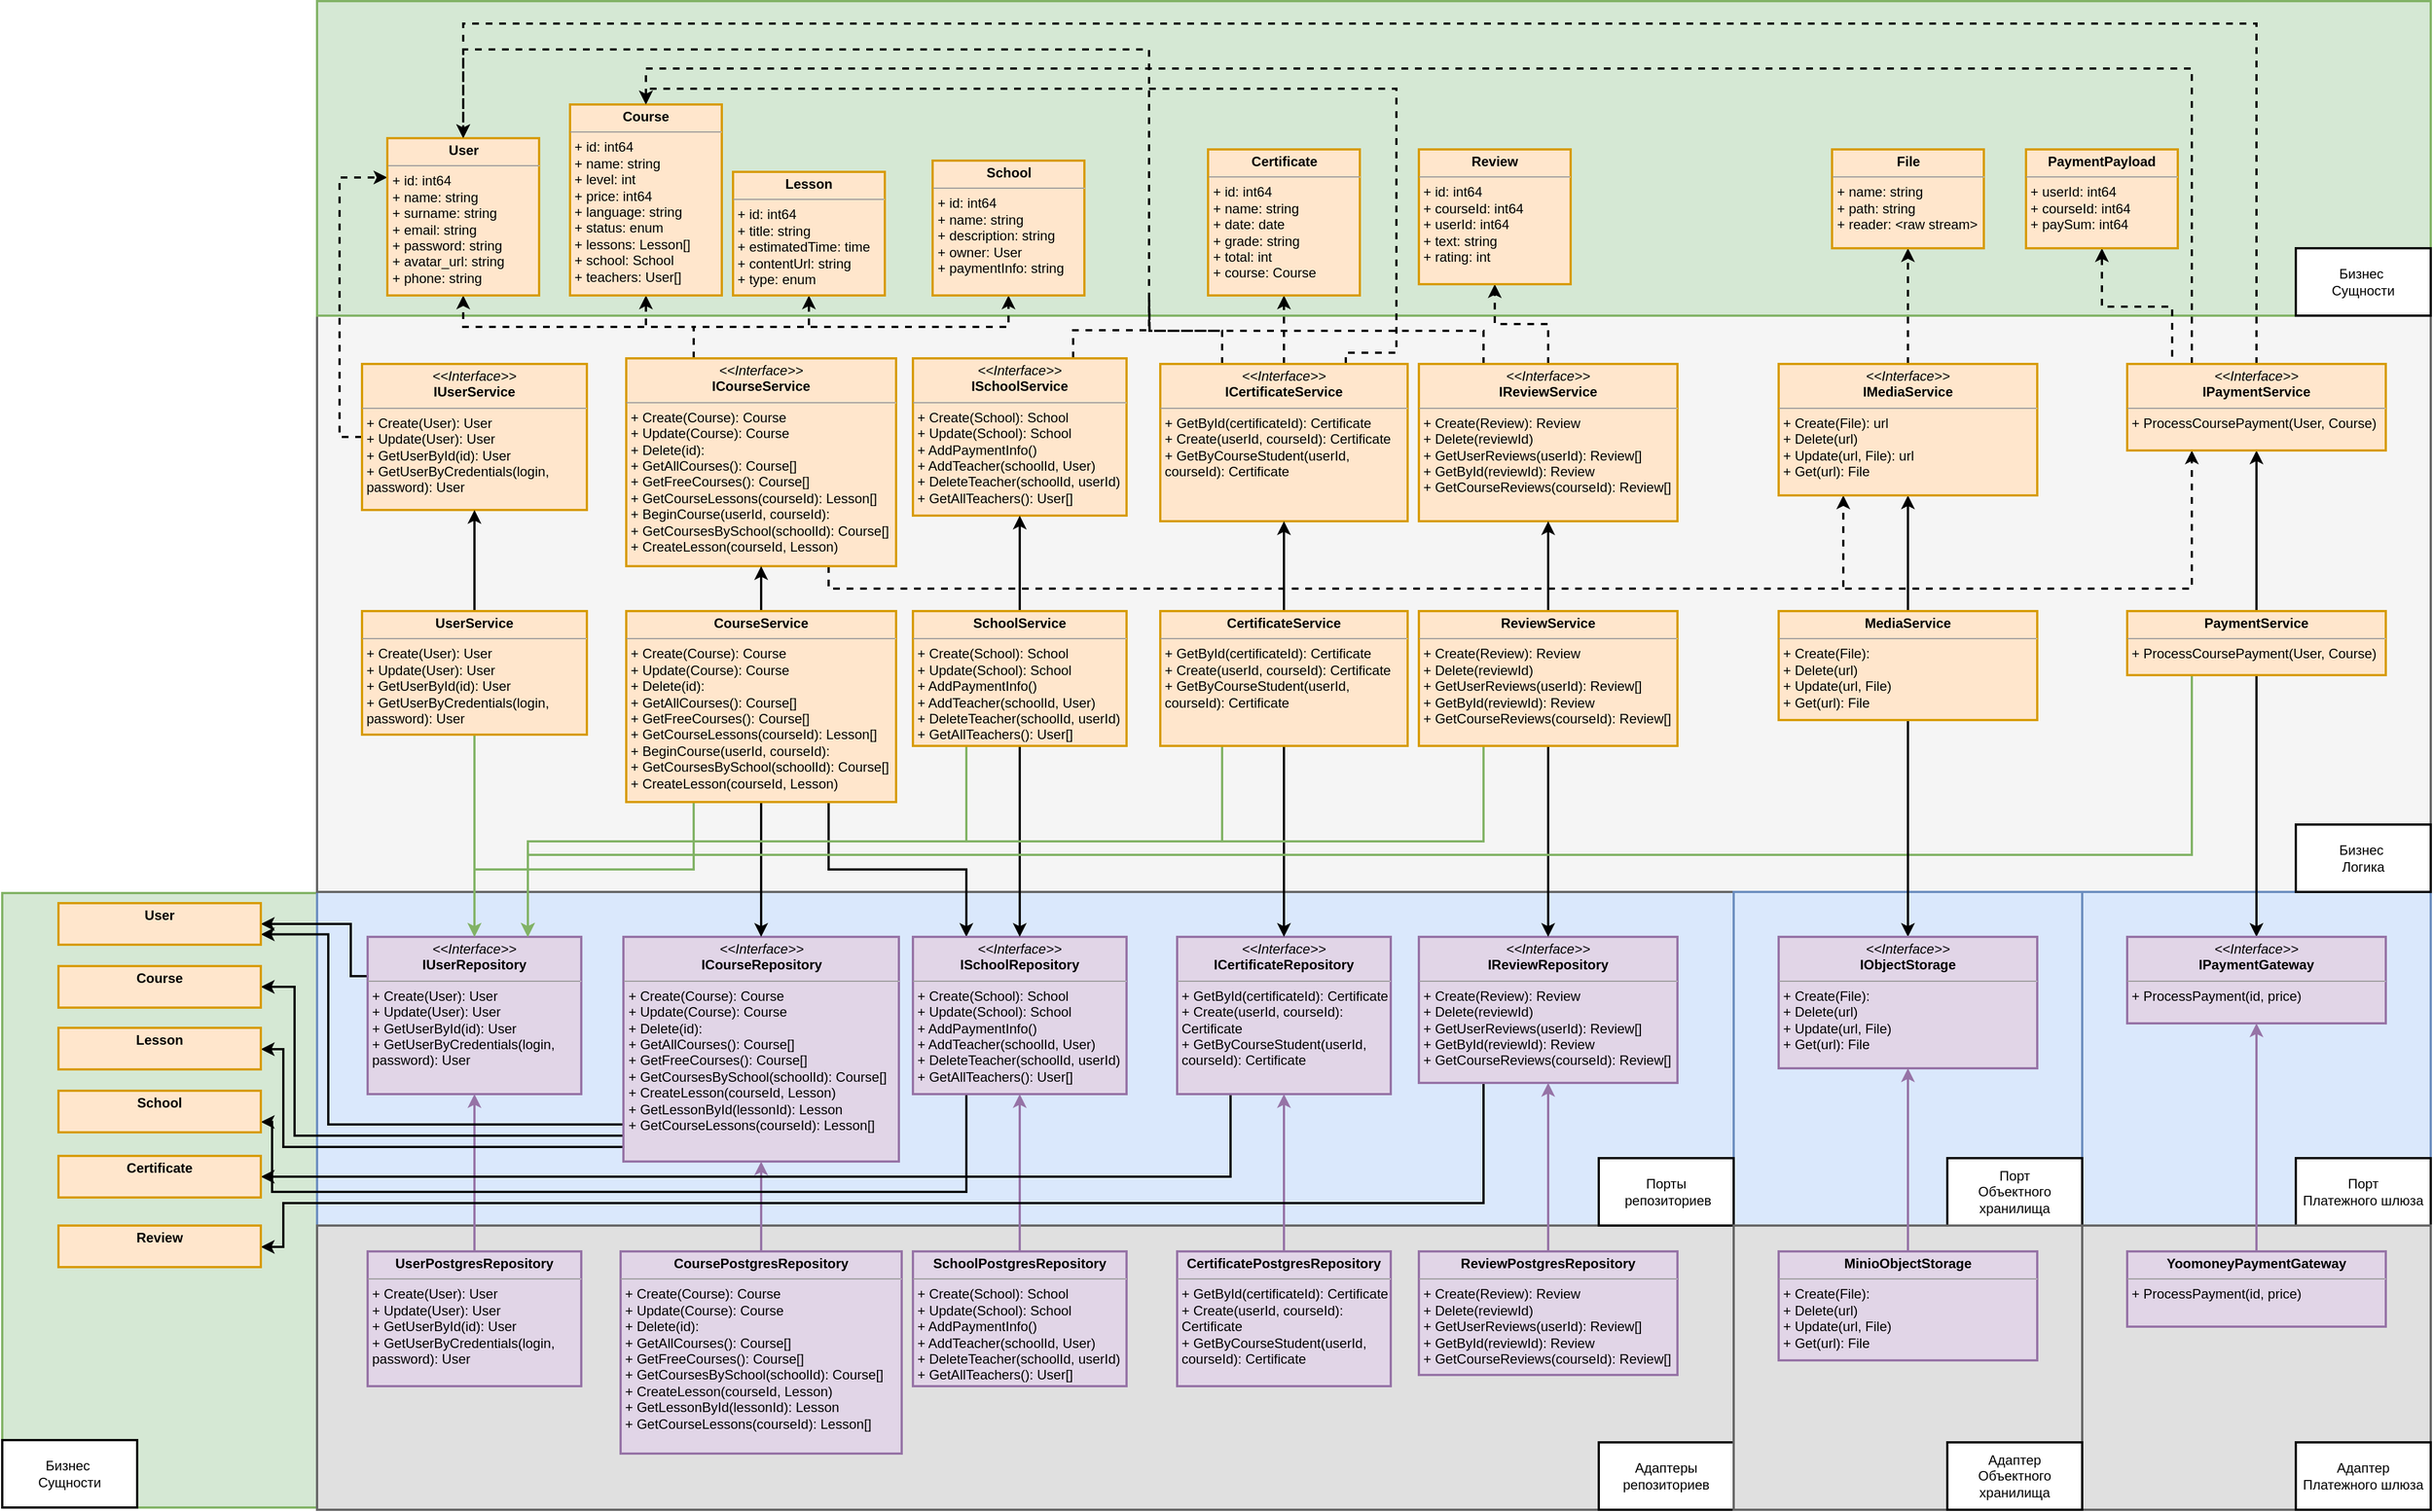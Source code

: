 <mxfile version="22.1.2" type="device">
  <diagram name="Page-1" id="ptuOgR4Koqc1qUkyCmJx">
    <mxGraphModel dx="1495" dy="1123" grid="1" gridSize="10" guides="1" tooltips="1" connect="1" arrows="1" fold="1" page="1" pageScale="1" pageWidth="827" pageHeight="1169" math="0" shadow="0">
      <root>
        <mxCell id="0" />
        <mxCell id="1" parent="0" />
        <mxCell id="_JWCpH6sBBp4K9ZSyjIy-2" value="" style="rounded=0;whiteSpace=wrap;html=1;strokeWidth=2;fillColor=#d5e8d4;strokeColor=#82b366;direction=south;" parent="1" vertex="1">
          <mxGeometry x="30" y="864" width="280" height="547" as="geometry" />
        </mxCell>
        <mxCell id="8MR5_gY_EwbowUMmGhpm-122" value="" style="rounded=0;whiteSpace=wrap;html=1;strokeWidth=2;fillColor=#dae8fc;strokeColor=#6c8ebf;" parent="1" vertex="1">
          <mxGeometry x="310" y="863" width="1260" height="297" as="geometry" />
        </mxCell>
        <mxCell id="8MR5_gY_EwbowUMmGhpm-123" value="" style="rounded=0;whiteSpace=wrap;html=1;strokeWidth=2;fillColor=#f5f5f5;fontColor=#333333;strokeColor=#666666;" parent="1" vertex="1">
          <mxGeometry x="310" y="83" width="1880" height="780" as="geometry" />
        </mxCell>
        <mxCell id="_JWCpH6sBBp4K9ZSyjIy-1" value="" style="rounded=0;whiteSpace=wrap;html=1;strokeWidth=2;fillColor=#d5e8d4;strokeColor=#82b366;" parent="1" vertex="1">
          <mxGeometry x="310" y="70" width="1880" height="280" as="geometry" />
        </mxCell>
        <mxCell id="8MR5_gY_EwbowUMmGhpm-121" value="" style="rounded=0;whiteSpace=wrap;html=1;strokeWidth=2;fillColor=#E0E0E0;strokeColor=#666666;fontColor=#333333;" parent="1" vertex="1">
          <mxGeometry x="310" y="1160" width="1260" height="253" as="geometry" />
        </mxCell>
        <mxCell id="_JWCpH6sBBp4K9ZSyjIy-9" style="edgeStyle=orthogonalEdgeStyle;rounded=0;orthogonalLoop=1;jettySize=auto;html=1;exitX=0;exitY=0.25;exitDx=0;exitDy=0;entryX=1;entryY=0.5;entryDx=0;entryDy=0;strokeWidth=2;" parent="1" source="8MR5_gY_EwbowUMmGhpm-12" target="_JWCpH6sBBp4K9ZSyjIy-3" edge="1">
          <mxGeometry relative="1" as="geometry">
            <Array as="points">
              <mxPoint x="340" y="938" />
              <mxPoint x="340" y="892" />
            </Array>
          </mxGeometry>
        </mxCell>
        <mxCell id="8MR5_gY_EwbowUMmGhpm-12" value="&lt;p style=&quot;margin:0px;margin-top:4px;text-align:center;&quot;&gt;&lt;i&gt;&amp;lt;&amp;lt;Interface&amp;gt;&amp;gt;&lt;/i&gt;&lt;br&gt;&lt;b&gt;IUserRepository&lt;/b&gt;&lt;/p&gt;&lt;hr size=&quot;1&quot;&gt;&lt;p style=&quot;border-color: var(--border-color); margin: 0px 0px 0px 4px;&quot;&gt;+ Create(User): User&lt;br style=&quot;border-color: var(--border-color);&quot;&gt;+ Update(User): User&lt;/p&gt;&lt;p style=&quot;border-color: var(--border-color); margin: 0px 0px 0px 4px;&quot;&gt;+ GetUserById(id): User&lt;/p&gt;&lt;p style=&quot;border-color: var(--border-color); margin: 0px 0px 0px 4px;&quot;&gt;+ GetUserByCredentials(login, password): User&lt;/p&gt;" style="verticalAlign=top;align=left;overflow=fill;fontSize=12;fontFamily=Helvetica;html=1;whiteSpace=wrap;strokeWidth=2;fillColor=#e1d5e7;strokeColor=#9673a6;" parent="1" vertex="1">
          <mxGeometry x="355" y="903" width="190" height="140" as="geometry" />
        </mxCell>
        <mxCell id="8MR5_gY_EwbowUMmGhpm-19" style="edgeStyle=orthogonalEdgeStyle;rounded=0;orthogonalLoop=1;jettySize=auto;html=1;exitX=0.5;exitY=0;exitDx=0;exitDy=0;entryX=0.5;entryY=1;entryDx=0;entryDy=0;fillColor=#e1d5e7;strokeColor=#9673a6;strokeWidth=2;" parent="1" source="8MR5_gY_EwbowUMmGhpm-13" target="8MR5_gY_EwbowUMmGhpm-12" edge="1">
          <mxGeometry relative="1" as="geometry" />
        </mxCell>
        <mxCell id="8MR5_gY_EwbowUMmGhpm-13" value="&lt;p style=&quot;margin:0px;margin-top:4px;text-align:center;&quot;&gt;&lt;b&gt;UserPostgresRepository&lt;/b&gt;&lt;/p&gt;&lt;hr size=&quot;1&quot;&gt;&lt;p style=&quot;border-color: var(--border-color); margin: 0px 0px 0px 4px;&quot;&gt;+ Create(User): User&lt;br style=&quot;border-color: var(--border-color);&quot;&gt;+ Update(User): User&lt;/p&gt;&lt;p style=&quot;border-color: var(--border-color); margin: 0px 0px 0px 4px;&quot;&gt;+ GetUserById(id): User&lt;/p&gt;&lt;p style=&quot;border-color: var(--border-color); margin: 0px 0px 0px 4px;&quot;&gt;+ GetUserByCredentials(login, password): User&lt;/p&gt;" style="verticalAlign=top;align=left;overflow=fill;fontSize=12;fontFamily=Helvetica;html=1;whiteSpace=wrap;strokeWidth=2;fillColor=#e1d5e7;strokeColor=#9673a6;" parent="1" vertex="1">
          <mxGeometry x="355" y="1183" width="190" height="120" as="geometry" />
        </mxCell>
        <mxCell id="8MR5_gY_EwbowUMmGhpm-92" style="edgeStyle=orthogonalEdgeStyle;rounded=0;orthogonalLoop=1;jettySize=auto;html=1;exitX=0;exitY=0.5;exitDx=0;exitDy=0;entryX=0;entryY=0.25;entryDx=0;entryDy=0;dashed=1;strokeWidth=2;" parent="1" source="8MR5_gY_EwbowUMmGhpm-15" target="8MR5_gY_EwbowUMmGhpm-83" edge="1">
          <mxGeometry relative="1" as="geometry" />
        </mxCell>
        <mxCell id="8MR5_gY_EwbowUMmGhpm-15" value="&lt;p style=&quot;margin:0px;margin-top:4px;text-align:center;&quot;&gt;&lt;i&gt;&amp;lt;&amp;lt;Interface&amp;gt;&amp;gt;&lt;/i&gt;&lt;br&gt;&lt;b&gt;IUserService&lt;/b&gt;&lt;/p&gt;&lt;hr size=&quot;1&quot;&gt;&lt;p style=&quot;margin:0px;margin-left:4px;&quot;&gt;+ Create(User): User&lt;br&gt;+ Update(User): User&lt;/p&gt;&lt;p style=&quot;margin:0px;margin-left:4px;&quot;&gt;+ GetUserById(id): User&lt;/p&gt;&lt;p style=&quot;margin:0px;margin-left:4px;&quot;&gt;+ GetUserByCredentials(login, password): User&lt;/p&gt;" style="verticalAlign=top;align=left;overflow=fill;fontSize=12;fontFamily=Helvetica;html=1;whiteSpace=wrap;strokeWidth=2;fillColor=#ffe6cc;strokeColor=#d79b00;" parent="1" vertex="1">
          <mxGeometry x="350" y="393" width="200" height="130" as="geometry" />
        </mxCell>
        <mxCell id="8MR5_gY_EwbowUMmGhpm-105" style="edgeStyle=orthogonalEdgeStyle;rounded=0;orthogonalLoop=1;jettySize=auto;html=1;exitX=0.5;exitY=0;exitDx=0;exitDy=0;entryX=0.5;entryY=1;entryDx=0;entryDy=0;strokeWidth=2;" parent="1" source="8MR5_gY_EwbowUMmGhpm-17" target="8MR5_gY_EwbowUMmGhpm-15" edge="1">
          <mxGeometry relative="1" as="geometry" />
        </mxCell>
        <mxCell id="8MR5_gY_EwbowUMmGhpm-110" style="edgeStyle=orthogonalEdgeStyle;rounded=0;orthogonalLoop=1;jettySize=auto;html=1;exitX=0.5;exitY=1;exitDx=0;exitDy=0;entryX=0.5;entryY=0;entryDx=0;entryDy=0;fillColor=#d5e8d4;strokeColor=#82b366;strokeWidth=2;endArrow=classic;endFill=1;startArrow=none;startFill=0;" parent="1" source="8MR5_gY_EwbowUMmGhpm-17" target="8MR5_gY_EwbowUMmGhpm-12" edge="1">
          <mxGeometry relative="1" as="geometry" />
        </mxCell>
        <mxCell id="8MR5_gY_EwbowUMmGhpm-17" value="&lt;p style=&quot;margin:0px;margin-top:4px;text-align:center;&quot;&gt;&lt;b&gt;UserService&lt;/b&gt;&lt;/p&gt;&lt;hr size=&quot;1&quot;&gt;&lt;p style=&quot;border-color: var(--border-color); margin: 0px 0px 0px 4px;&quot;&gt;+ Create(User): User&lt;br style=&quot;border-color: var(--border-color);&quot;&gt;+ Update(User): User&lt;/p&gt;&lt;p style=&quot;border-color: var(--border-color); margin: 0px 0px 0px 4px;&quot;&gt;+ GetUserById(id): User&lt;/p&gt;&lt;p style=&quot;border-color: var(--border-color); margin: 0px 0px 0px 4px;&quot;&gt;+ GetUserByCredentials(login, password): User&lt;/p&gt;" style="verticalAlign=top;align=left;overflow=fill;fontSize=12;fontFamily=Helvetica;html=1;whiteSpace=wrap;strokeWidth=2;fillColor=#ffe6cc;strokeColor=#d79b00;" parent="1" vertex="1">
          <mxGeometry x="350" y="613" width="200" height="110" as="geometry" />
        </mxCell>
        <mxCell id="_JWCpH6sBBp4K9ZSyjIy-10" style="edgeStyle=orthogonalEdgeStyle;rounded=0;orthogonalLoop=1;jettySize=auto;html=1;exitX=0;exitY=0.75;exitDx=0;exitDy=0;entryX=1;entryY=0.75;entryDx=0;entryDy=0;strokeWidth=2;" parent="1" source="8MR5_gY_EwbowUMmGhpm-41" target="_JWCpH6sBBp4K9ZSyjIy-3" edge="1">
          <mxGeometry relative="1" as="geometry">
            <Array as="points">
              <mxPoint x="583" y="1070" />
              <mxPoint x="320" y="1070" />
              <mxPoint x="320" y="901" />
            </Array>
          </mxGeometry>
        </mxCell>
        <mxCell id="_JWCpH6sBBp4K9ZSyjIy-12" style="edgeStyle=orthogonalEdgeStyle;rounded=0;orthogonalLoop=1;jettySize=auto;html=1;exitX=0;exitY=0.75;exitDx=0;exitDy=0;entryX=1;entryY=0.5;entryDx=0;entryDy=0;strokeWidth=2;" parent="1" source="8MR5_gY_EwbowUMmGhpm-41" target="_JWCpH6sBBp4K9ZSyjIy-4" edge="1">
          <mxGeometry relative="1" as="geometry">
            <Array as="points">
              <mxPoint x="583" y="1080" />
              <mxPoint x="290" y="1080" />
              <mxPoint x="290" y="948" />
            </Array>
          </mxGeometry>
        </mxCell>
        <mxCell id="_JWCpH6sBBp4K9ZSyjIy-13" style="edgeStyle=orthogonalEdgeStyle;rounded=0;orthogonalLoop=1;jettySize=auto;html=1;exitX=0;exitY=0.75;exitDx=0;exitDy=0;strokeWidth=2;" parent="1" source="8MR5_gY_EwbowUMmGhpm-41" target="_JWCpH6sBBp4K9ZSyjIy-5" edge="1">
          <mxGeometry relative="1" as="geometry">
            <Array as="points">
              <mxPoint x="583" y="1090" />
              <mxPoint x="280" y="1090" />
              <mxPoint x="280" y="1003" />
            </Array>
          </mxGeometry>
        </mxCell>
        <mxCell id="8MR5_gY_EwbowUMmGhpm-41" value="&lt;p style=&quot;margin:0px;margin-top:4px;text-align:center;&quot;&gt;&lt;i&gt;&amp;lt;&amp;lt;Interface&amp;gt;&amp;gt;&lt;/i&gt;&lt;br&gt;&lt;b&gt;ICourseRepository&lt;/b&gt;&lt;/p&gt;&lt;hr size=&quot;1&quot;&gt;&lt;p style=&quot;border-color: var(--border-color); margin: 0px 0px 0px 4px;&quot;&gt;+ Create(Course): Course&lt;br style=&quot;border-color: var(--border-color);&quot;&gt;+ Update(Course): Course&lt;/p&gt;&lt;p style=&quot;border-color: var(--border-color); margin: 0px 0px 0px 4px;&quot;&gt;+ Delete(id):&lt;/p&gt;&lt;p style=&quot;border-color: var(--border-color); margin: 0px 0px 0px 4px;&quot;&gt;+ GetAllCourses(): Course[]&lt;/p&gt;&lt;p style=&quot;border-color: var(--border-color); margin: 0px 0px 0px 4px;&quot;&gt;+ GetFreeCourses(): Course[]&lt;/p&gt;&lt;p style=&quot;border-color: var(--border-color); margin: 0px 0px 0px 4px;&quot;&gt;+ GetCoursesBySchool(schoolId): Course[]&lt;/p&gt;&lt;p style=&quot;border-color: var(--border-color); margin: 0px 0px 0px 4px;&quot;&gt;+ CreateLesson(courseId, Lesson)&lt;/p&gt;&lt;p style=&quot;border-color: var(--border-color); margin: 0px 0px 0px 4px;&quot;&gt;+ GetLessonById(lessonId): Lesson&lt;/p&gt;&lt;p style=&quot;border-color: var(--border-color); margin: 0px 0px 0px 4px;&quot;&gt;+ GetCourseLessons(courseId): Lesson[]&lt;br&gt;&lt;/p&gt;" style="verticalAlign=top;align=left;overflow=fill;fontSize=12;fontFamily=Helvetica;html=1;whiteSpace=wrap;strokeWidth=2;fillColor=#e1d5e7;strokeColor=#9673a6;" parent="1" vertex="1">
          <mxGeometry x="582.5" y="903" width="245" height="200" as="geometry" />
        </mxCell>
        <mxCell id="8MR5_gY_EwbowUMmGhpm-42" style="edgeStyle=orthogonalEdgeStyle;rounded=0;orthogonalLoop=1;jettySize=auto;html=1;exitX=0.5;exitY=0;exitDx=0;exitDy=0;entryX=0.5;entryY=1;entryDx=0;entryDy=0;fillColor=#e1d5e7;strokeColor=#9673a6;strokeWidth=2;" parent="1" source="8MR5_gY_EwbowUMmGhpm-43" target="8MR5_gY_EwbowUMmGhpm-41" edge="1">
          <mxGeometry relative="1" as="geometry" />
        </mxCell>
        <mxCell id="8MR5_gY_EwbowUMmGhpm-43" value="&lt;p style=&quot;margin:0px;margin-top:4px;text-align:center;&quot;&gt;&lt;b&gt;CoursePostgresRepository&lt;/b&gt;&lt;/p&gt;&lt;hr size=&quot;1&quot;&gt;&lt;p style=&quot;border-color: var(--border-color); margin: 0px 0px 0px 4px;&quot;&gt;+ Create(Course): Course&lt;br style=&quot;border-color: var(--border-color);&quot;&gt;+ Update(Course): Course&lt;/p&gt;&lt;p style=&quot;border-color: var(--border-color); margin: 0px 0px 0px 4px;&quot;&gt;+ Delete(id):&lt;/p&gt;&lt;p style=&quot;border-color: var(--border-color); margin: 0px 0px 0px 4px;&quot;&gt;+ GetAllCourses(): Course[]&lt;/p&gt;&lt;p style=&quot;border-color: var(--border-color); margin: 0px 0px 0px 4px;&quot;&gt;+ GetFreeCourses(): Course[]&lt;/p&gt;&lt;p style=&quot;border-color: var(--border-color); margin: 0px 0px 0px 4px;&quot;&gt;+ GetCoursesBySchool(schoolId): Course[]&lt;/p&gt;&lt;p style=&quot;border-color: var(--border-color); margin: 0px 0px 0px 4px;&quot;&gt;+ CreateLesson(courseId, Lesson)&lt;/p&gt;&lt;p style=&quot;border-color: var(--border-color); margin: 0px 0px 0px 4px;&quot;&gt;+ GetLessonById(lessonId): Lesson&lt;/p&gt;&lt;p style=&quot;border-color: var(--border-color); margin: 0px 0px 0px 4px;&quot;&gt;+ GetCourseLessons(courseId): Lesson[]&lt;/p&gt;" style="verticalAlign=top;align=left;overflow=fill;fontSize=12;fontFamily=Helvetica;html=1;whiteSpace=wrap;strokeWidth=2;fillColor=#e1d5e7;strokeColor=#9673a6;" parent="1" vertex="1">
          <mxGeometry x="580" y="1183" width="250" height="180" as="geometry" />
        </mxCell>
        <mxCell id="8MR5_gY_EwbowUMmGhpm-93" style="edgeStyle=orthogonalEdgeStyle;rounded=0;orthogonalLoop=1;jettySize=auto;html=1;exitX=0.25;exitY=0;exitDx=0;exitDy=0;entryX=0.5;entryY=1;entryDx=0;entryDy=0;dashed=1;strokeWidth=2;" parent="1" source="8MR5_gY_EwbowUMmGhpm-44" target="8MR5_gY_EwbowUMmGhpm-85" edge="1">
          <mxGeometry relative="1" as="geometry" />
        </mxCell>
        <mxCell id="8MR5_gY_EwbowUMmGhpm-94" style="edgeStyle=orthogonalEdgeStyle;rounded=0;orthogonalLoop=1;jettySize=auto;html=1;exitX=0.25;exitY=0;exitDx=0;exitDy=0;entryX=0.5;entryY=1;entryDx=0;entryDy=0;dashed=1;strokeWidth=2;" parent="1" source="8MR5_gY_EwbowUMmGhpm-44" target="8MR5_gY_EwbowUMmGhpm-89" edge="1">
          <mxGeometry relative="1" as="geometry" />
        </mxCell>
        <mxCell id="8MR5_gY_EwbowUMmGhpm-95" style="edgeStyle=orthogonalEdgeStyle;rounded=0;orthogonalLoop=1;jettySize=auto;html=1;exitX=0.25;exitY=0;exitDx=0;exitDy=0;entryX=0.5;entryY=1;entryDx=0;entryDy=0;dashed=1;strokeWidth=2;" parent="1" source="8MR5_gY_EwbowUMmGhpm-44" target="8MR5_gY_EwbowUMmGhpm-83" edge="1">
          <mxGeometry relative="1" as="geometry" />
        </mxCell>
        <mxCell id="8MR5_gY_EwbowUMmGhpm-96" style="edgeStyle=orthogonalEdgeStyle;rounded=0;orthogonalLoop=1;jettySize=auto;html=1;exitX=0.25;exitY=0;exitDx=0;exitDy=0;entryX=0.5;entryY=1;entryDx=0;entryDy=0;dashed=1;strokeWidth=2;" parent="1" source="8MR5_gY_EwbowUMmGhpm-44" target="8MR5_gY_EwbowUMmGhpm-87" edge="1">
          <mxGeometry relative="1" as="geometry" />
        </mxCell>
        <mxCell id="GJxRNkqhpNp7_QqbS1nD-1" style="edgeStyle=orthogonalEdgeStyle;rounded=0;orthogonalLoop=1;jettySize=auto;html=1;exitX=0.75;exitY=1;exitDx=0;exitDy=0;entryX=0.25;entryY=1;entryDx=0;entryDy=0;dashed=1;strokeWidth=2;" parent="1" source="8MR5_gY_EwbowUMmGhpm-44" target="_JWCpH6sBBp4K9ZSyjIy-32" edge="1">
          <mxGeometry relative="1" as="geometry" />
        </mxCell>
        <mxCell id="GJxRNkqhpNp7_QqbS1nD-2" style="edgeStyle=orthogonalEdgeStyle;rounded=0;orthogonalLoop=1;jettySize=auto;html=1;exitX=0.75;exitY=1;exitDx=0;exitDy=0;entryX=0.25;entryY=1;entryDx=0;entryDy=0;dashed=1;strokeWidth=2;" parent="1" source="8MR5_gY_EwbowUMmGhpm-44" target="_JWCpH6sBBp4K9ZSyjIy-33" edge="1">
          <mxGeometry relative="1" as="geometry" />
        </mxCell>
        <mxCell id="8MR5_gY_EwbowUMmGhpm-44" value="&lt;p style=&quot;margin:0px;margin-top:4px;text-align:center;&quot;&gt;&lt;i&gt;&amp;lt;&amp;lt;Interface&amp;gt;&amp;gt;&lt;/i&gt;&lt;br&gt;&lt;b&gt;ICourseService&lt;/b&gt;&lt;/p&gt;&lt;hr size=&quot;1&quot;&gt;&lt;p style=&quot;margin:0px;margin-left:4px;&quot;&gt;+ Create(Course): Course&lt;br&gt;+ Update(Course): Course&lt;/p&gt;&lt;p style=&quot;margin:0px;margin-left:4px;&quot;&gt;+ Delete(id):&lt;/p&gt;&lt;p style=&quot;margin:0px;margin-left:4px;&quot;&gt;+ GetAllCourses(): Course[]&lt;/p&gt;&lt;p style=&quot;margin:0px;margin-left:4px;&quot;&gt;+ GetFreeCourses(): Course[]&lt;/p&gt;&lt;p style=&quot;margin:0px;margin-left:4px;&quot;&gt;+ GetCourseLessons(courseId): Lesson[]&lt;/p&gt;&lt;p style=&quot;margin:0px;margin-left:4px;&quot;&gt;+ BeginCourse(userId, courseId):&amp;nbsp;&lt;/p&gt;&lt;p style=&quot;margin:0px;margin-left:4px;&quot;&gt;+ GetCoursesBySchool(schoolId): Course[]&lt;/p&gt;&lt;p style=&quot;margin:0px;margin-left:4px;&quot;&gt;+ CreateLesson(courseId, Lesson)&lt;/p&gt;" style="verticalAlign=top;align=left;overflow=fill;fontSize=12;fontFamily=Helvetica;html=1;whiteSpace=wrap;strokeWidth=2;fillColor=#ffe6cc;strokeColor=#d79b00;" parent="1" vertex="1">
          <mxGeometry x="585" y="388" width="240" height="185" as="geometry" />
        </mxCell>
        <mxCell id="8MR5_gY_EwbowUMmGhpm-106" style="edgeStyle=orthogonalEdgeStyle;rounded=0;orthogonalLoop=1;jettySize=auto;html=1;exitX=0.5;exitY=0;exitDx=0;exitDy=0;entryX=0.5;entryY=1;entryDx=0;entryDy=0;strokeWidth=2;" parent="1" source="8MR5_gY_EwbowUMmGhpm-47" target="8MR5_gY_EwbowUMmGhpm-44" edge="1">
          <mxGeometry relative="1" as="geometry" />
        </mxCell>
        <mxCell id="8MR5_gY_EwbowUMmGhpm-111" style="edgeStyle=orthogonalEdgeStyle;rounded=0;orthogonalLoop=1;jettySize=auto;html=1;exitX=0.5;exitY=1;exitDx=0;exitDy=0;entryX=0.5;entryY=0;entryDx=0;entryDy=0;strokeWidth=2;endArrow=classic;endFill=1;startArrow=none;startFill=0;" parent="1" source="8MR5_gY_EwbowUMmGhpm-47" target="8MR5_gY_EwbowUMmGhpm-41" edge="1">
          <mxGeometry relative="1" as="geometry" />
        </mxCell>
        <mxCell id="8MR5_gY_EwbowUMmGhpm-115" style="edgeStyle=orthogonalEdgeStyle;rounded=0;orthogonalLoop=1;jettySize=auto;html=1;exitX=0.25;exitY=1;exitDx=0;exitDy=0;entryX=0.5;entryY=0;entryDx=0;entryDy=0;fillColor=#d5e8d4;strokeColor=#82b366;strokeWidth=2;endArrow=classic;endFill=1;startArrow=none;startFill=0;" parent="1" source="8MR5_gY_EwbowUMmGhpm-47" target="8MR5_gY_EwbowUMmGhpm-12" edge="1">
          <mxGeometry relative="1" as="geometry" />
        </mxCell>
        <mxCell id="8MR5_gY_EwbowUMmGhpm-116" style="edgeStyle=orthogonalEdgeStyle;rounded=0;orthogonalLoop=1;jettySize=auto;html=1;exitX=0.75;exitY=1;exitDx=0;exitDy=0;entryX=0.25;entryY=0;entryDx=0;entryDy=0;strokeWidth=2;endArrow=classic;endFill=1;startArrow=none;startFill=0;" parent="1" source="8MR5_gY_EwbowUMmGhpm-47" target="8MR5_gY_EwbowUMmGhpm-50" edge="1">
          <mxGeometry relative="1" as="geometry" />
        </mxCell>
        <mxCell id="8MR5_gY_EwbowUMmGhpm-47" value="&lt;p style=&quot;margin:0px;margin-top:4px;text-align:center;&quot;&gt;&lt;b&gt;CourseService&lt;/b&gt;&lt;/p&gt;&lt;hr size=&quot;1&quot;&gt;&lt;p style=&quot;border-color: var(--border-color); margin: 0px 0px 0px 4px;&quot;&gt;+ Create(Course): Course&lt;br style=&quot;border-color: var(--border-color);&quot;&gt;+ Update(Course): Course&lt;/p&gt;&lt;p style=&quot;border-color: var(--border-color); margin: 0px 0px 0px 4px;&quot;&gt;+ Delete(id):&lt;/p&gt;&lt;p style=&quot;border-color: var(--border-color); margin: 0px 0px 0px 4px;&quot;&gt;+ GetAllCourses(): Course[]&lt;/p&gt;&lt;p style=&quot;border-color: var(--border-color); margin: 0px 0px 0px 4px;&quot;&gt;+ GetFreeCourses(): Course[]&lt;/p&gt;&lt;p style=&quot;border-color: var(--border-color); margin: 0px 0px 0px 4px;&quot;&gt;+ GetCourseLessons(courseId): Lesson[]&lt;/p&gt;&lt;p style=&quot;border-color: var(--border-color); margin: 0px 0px 0px 4px;&quot;&gt;+ BeginCourse(userId, courseId):&amp;nbsp;&lt;/p&gt;&lt;p style=&quot;border-color: var(--border-color); margin: 0px 0px 0px 4px;&quot;&gt;+ GetCoursesBySchool(schoolId): Course[]&lt;/p&gt;&lt;p style=&quot;border-color: var(--border-color); margin: 0px 0px 0px 4px;&quot;&gt;+ CreateLesson(courseId, Lesson)&lt;br&gt;&lt;/p&gt;" style="verticalAlign=top;align=left;overflow=fill;fontSize=12;fontFamily=Helvetica;html=1;whiteSpace=wrap;strokeWidth=2;fillColor=#ffe6cc;strokeColor=#d79b00;" parent="1" vertex="1">
          <mxGeometry x="585" y="613" width="240" height="170" as="geometry" />
        </mxCell>
        <mxCell id="_JWCpH6sBBp4K9ZSyjIy-16" style="edgeStyle=orthogonalEdgeStyle;rounded=0;orthogonalLoop=1;jettySize=auto;html=1;exitX=0.25;exitY=1;exitDx=0;exitDy=0;entryX=1;entryY=0.75;entryDx=0;entryDy=0;strokeWidth=2;" parent="1" source="8MR5_gY_EwbowUMmGhpm-50" target="_JWCpH6sBBp4K9ZSyjIy-6" edge="1">
          <mxGeometry relative="1" as="geometry">
            <Array as="points">
              <mxPoint x="887" y="1130" />
              <mxPoint x="270" y="1130" />
              <mxPoint x="270" y="1068" />
            </Array>
          </mxGeometry>
        </mxCell>
        <mxCell id="8MR5_gY_EwbowUMmGhpm-50" value="&lt;p style=&quot;margin:0px;margin-top:4px;text-align:center;&quot;&gt;&lt;i&gt;&amp;lt;&amp;lt;Interface&amp;gt;&amp;gt;&lt;/i&gt;&lt;br&gt;&lt;b&gt;ISchoolRepository&lt;/b&gt;&lt;/p&gt;&lt;hr size=&quot;1&quot;&gt;&lt;p style=&quot;border-color: var(--border-color); margin: 0px 0px 0px 4px;&quot;&gt;+ Create(School): School&lt;/p&gt;&lt;p style=&quot;border-color: var(--border-color); margin: 0px 0px 0px 4px;&quot;&gt;+ Update(School): School&lt;/p&gt;&lt;p style=&quot;border-color: var(--border-color); margin: 0px 0px 0px 4px;&quot;&gt;+ AddPaymentInfo()&lt;/p&gt;&lt;p style=&quot;border-color: var(--border-color); margin: 0px 0px 0px 4px;&quot;&gt;+ AddTeacher(schoolId, User)&lt;/p&gt;&lt;p style=&quot;border-color: var(--border-color); margin: 0px 0px 0px 4px;&quot;&gt;+ DeleteTeacher(schoolId, userId)&lt;/p&gt;&lt;p style=&quot;border-color: var(--border-color); margin: 0px 0px 0px 4px;&quot;&gt;+ GetAllTeachers(): User[]&lt;/p&gt;" style="verticalAlign=top;align=left;overflow=fill;fontSize=12;fontFamily=Helvetica;html=1;whiteSpace=wrap;strokeWidth=2;fillColor=#e1d5e7;strokeColor=#9673a6;" parent="1" vertex="1">
          <mxGeometry x="840" y="903" width="190" height="140" as="geometry" />
        </mxCell>
        <mxCell id="8MR5_gY_EwbowUMmGhpm-51" style="edgeStyle=orthogonalEdgeStyle;rounded=0;orthogonalLoop=1;jettySize=auto;html=1;exitX=0.5;exitY=0;exitDx=0;exitDy=0;entryX=0.5;entryY=1;entryDx=0;entryDy=0;fillColor=#e1d5e7;strokeColor=#9673a6;strokeWidth=2;" parent="1" source="8MR5_gY_EwbowUMmGhpm-52" target="8MR5_gY_EwbowUMmGhpm-50" edge="1">
          <mxGeometry relative="1" as="geometry" />
        </mxCell>
        <mxCell id="8MR5_gY_EwbowUMmGhpm-52" value="&lt;p style=&quot;margin:0px;margin-top:4px;text-align:center;&quot;&gt;&lt;b&gt;SchoolPostgresRepository&lt;/b&gt;&lt;/p&gt;&lt;hr size=&quot;1&quot;&gt;&lt;p style=&quot;border-color: var(--border-color); margin: 0px 0px 0px 4px;&quot;&gt;+ Create(School): School&lt;/p&gt;&lt;p style=&quot;border-color: var(--border-color); margin: 0px 0px 0px 4px;&quot;&gt;+ Update(School): School&lt;/p&gt;&lt;p style=&quot;border-color: var(--border-color); margin: 0px 0px 0px 4px;&quot;&gt;+ AddPaymentInfo()&lt;/p&gt;&lt;p style=&quot;border-color: var(--border-color); margin: 0px 0px 0px 4px;&quot;&gt;+ AddTeacher(schoolId, User)&lt;/p&gt;&lt;p style=&quot;border-color: var(--border-color); margin: 0px 0px 0px 4px;&quot;&gt;+ DeleteTeacher(schoolId, userId)&lt;/p&gt;&lt;p style=&quot;border-color: var(--border-color); margin: 0px 0px 0px 4px;&quot;&gt;+ GetAllTeachers(): User[]&lt;/p&gt;" style="verticalAlign=top;align=left;overflow=fill;fontSize=12;fontFamily=Helvetica;html=1;whiteSpace=wrap;strokeWidth=2;fillColor=#e1d5e7;strokeColor=#9673a6;" parent="1" vertex="1">
          <mxGeometry x="840" y="1183" width="190" height="120" as="geometry" />
        </mxCell>
        <mxCell id="8MR5_gY_EwbowUMmGhpm-97" style="edgeStyle=orthogonalEdgeStyle;rounded=0;orthogonalLoop=1;jettySize=auto;html=1;exitX=0.75;exitY=0;exitDx=0;exitDy=0;entryX=0.5;entryY=0;entryDx=0;entryDy=0;dashed=1;strokeWidth=2;" parent="1" source="8MR5_gY_EwbowUMmGhpm-53" target="8MR5_gY_EwbowUMmGhpm-83" edge="1">
          <mxGeometry relative="1" as="geometry">
            <mxPoint x="1050" y="143" as="targetPoint" />
            <Array as="points">
              <mxPoint x="982" y="363" />
              <mxPoint x="1050" y="363" />
              <mxPoint x="1050" y="113" />
              <mxPoint x="440" y="113" />
            </Array>
          </mxGeometry>
        </mxCell>
        <mxCell id="8MR5_gY_EwbowUMmGhpm-53" value="&lt;p style=&quot;margin:0px;margin-top:4px;text-align:center;&quot;&gt;&lt;i&gt;&amp;lt;&amp;lt;Interface&amp;gt;&amp;gt;&lt;/i&gt;&lt;br&gt;&lt;b&gt;ISchoolService&lt;/b&gt;&lt;/p&gt;&lt;hr size=&quot;1&quot;&gt;&lt;p style=&quot;margin:0px;margin-left:4px;&quot;&gt;+ Create(School): School&lt;/p&gt;&lt;p style=&quot;margin:0px;margin-left:4px;&quot;&gt;+ Update(School): School&lt;/p&gt;&lt;p style=&quot;margin:0px;margin-left:4px;&quot;&gt;+ AddPaymentInfo()&lt;/p&gt;&lt;p style=&quot;margin:0px;margin-left:4px;&quot;&gt;+ AddTeacher(schoolId, User)&lt;/p&gt;&lt;p style=&quot;margin:0px;margin-left:4px;&quot;&gt;+ DeleteTeacher(schoolId, userId)&lt;/p&gt;&lt;p style=&quot;margin:0px;margin-left:4px;&quot;&gt;+ GetAllTeachers(): User[]&lt;/p&gt;" style="verticalAlign=top;align=left;overflow=fill;fontSize=12;fontFamily=Helvetica;html=1;whiteSpace=wrap;strokeWidth=2;fillColor=#ffe6cc;strokeColor=#d79b00;" parent="1" vertex="1">
          <mxGeometry x="840" y="388" width="190" height="140" as="geometry" />
        </mxCell>
        <mxCell id="8MR5_gY_EwbowUMmGhpm-107" style="edgeStyle=orthogonalEdgeStyle;rounded=0;orthogonalLoop=1;jettySize=auto;html=1;exitX=0.5;exitY=0;exitDx=0;exitDy=0;entryX=0.5;entryY=1;entryDx=0;entryDy=0;strokeWidth=2;" parent="1" source="8MR5_gY_EwbowUMmGhpm-56" target="8MR5_gY_EwbowUMmGhpm-53" edge="1">
          <mxGeometry relative="1" as="geometry" />
        </mxCell>
        <mxCell id="8MR5_gY_EwbowUMmGhpm-112" style="edgeStyle=orthogonalEdgeStyle;rounded=0;orthogonalLoop=1;jettySize=auto;html=1;exitX=0.5;exitY=1;exitDx=0;exitDy=0;entryX=0.5;entryY=0;entryDx=0;entryDy=0;strokeWidth=2;endArrow=classic;endFill=1;startArrow=none;startFill=0;" parent="1" source="8MR5_gY_EwbowUMmGhpm-56" target="8MR5_gY_EwbowUMmGhpm-50" edge="1">
          <mxGeometry relative="1" as="geometry" />
        </mxCell>
        <mxCell id="8MR5_gY_EwbowUMmGhpm-117" style="edgeStyle=orthogonalEdgeStyle;rounded=0;orthogonalLoop=1;jettySize=auto;html=1;exitX=0.25;exitY=1;exitDx=0;exitDy=0;entryX=0.75;entryY=0;entryDx=0;entryDy=0;fillColor=#d5e8d4;strokeColor=#82b366;strokeWidth=2;endArrow=classic;endFill=1;startArrow=none;startFill=0;" parent="1" source="8MR5_gY_EwbowUMmGhpm-56" target="8MR5_gY_EwbowUMmGhpm-12" edge="1">
          <mxGeometry relative="1" as="geometry">
            <Array as="points">
              <mxPoint x="887" y="818" />
              <mxPoint x="497" y="818" />
            </Array>
          </mxGeometry>
        </mxCell>
        <mxCell id="8MR5_gY_EwbowUMmGhpm-56" value="&lt;p style=&quot;margin:0px;margin-top:4px;text-align:center;&quot;&gt;&lt;b&gt;SchoolService&lt;/b&gt;&lt;/p&gt;&lt;hr size=&quot;1&quot;&gt;&lt;p style=&quot;border-color: var(--border-color); margin: 0px 0px 0px 4px;&quot;&gt;+ Create(School): School&lt;/p&gt;&lt;p style=&quot;border-color: var(--border-color); margin: 0px 0px 0px 4px;&quot;&gt;+ Update(School): School&lt;/p&gt;&lt;p style=&quot;border-color: var(--border-color); margin: 0px 0px 0px 4px;&quot;&gt;+ AddPaymentInfo()&lt;/p&gt;&lt;p style=&quot;border-color: var(--border-color); margin: 0px 0px 0px 4px;&quot;&gt;+ AddTeacher(schoolId, User)&lt;/p&gt;&lt;p style=&quot;border-color: var(--border-color); margin: 0px 0px 0px 4px;&quot;&gt;+ DeleteTeacher(schoolId, userId)&lt;/p&gt;&lt;p style=&quot;border-color: var(--border-color); margin: 0px 0px 0px 4px;&quot;&gt;+ GetAllTeachers(): User[]&lt;/p&gt;" style="verticalAlign=top;align=left;overflow=fill;fontSize=12;fontFamily=Helvetica;html=1;whiteSpace=wrap;strokeWidth=2;fillColor=#ffe6cc;strokeColor=#d79b00;" parent="1" vertex="1">
          <mxGeometry x="840" y="613" width="190" height="120" as="geometry" />
        </mxCell>
        <mxCell id="_JWCpH6sBBp4K9ZSyjIy-18" style="edgeStyle=orthogonalEdgeStyle;rounded=0;orthogonalLoop=1;jettySize=auto;html=1;exitX=0.25;exitY=1;exitDx=0;exitDy=0;entryX=1;entryY=0.5;entryDx=0;entryDy=0;strokeWidth=2;" parent="1" source="8MR5_gY_EwbowUMmGhpm-59" target="_JWCpH6sBBp4K9ZSyjIy-7" edge="1">
          <mxGeometry relative="1" as="geometry">
            <Array as="points">
              <mxPoint x="1123" y="1116" />
            </Array>
          </mxGeometry>
        </mxCell>
        <mxCell id="8MR5_gY_EwbowUMmGhpm-59" value="&lt;p style=&quot;margin:0px;margin-top:4px;text-align:center;&quot;&gt;&lt;i&gt;&amp;lt;&amp;lt;Interface&amp;gt;&amp;gt;&lt;/i&gt;&lt;br&gt;&lt;b&gt;ICertificateRepository&lt;/b&gt;&lt;/p&gt;&lt;hr size=&quot;1&quot;&gt;&lt;p style=&quot;border-color: var(--border-color); margin: 0px 0px 0px 4px;&quot;&gt;+ GetById(certificateId): Certificate&lt;br style=&quot;border-color: var(--border-color);&quot;&gt;+ Create(userId, courseId): Certificate&lt;/p&gt;&lt;p style=&quot;border-color: var(--border-color); margin: 0px 0px 0px 4px;&quot;&gt;+ GetByCourseStudent(userId, courseId): Certificate&lt;/p&gt;" style="verticalAlign=top;align=left;overflow=fill;fontSize=12;fontFamily=Helvetica;html=1;whiteSpace=wrap;strokeWidth=2;fillColor=#e1d5e7;strokeColor=#9673a6;" parent="1" vertex="1">
          <mxGeometry x="1075" y="903" width="190" height="140" as="geometry" />
        </mxCell>
        <mxCell id="8MR5_gY_EwbowUMmGhpm-60" style="edgeStyle=orthogonalEdgeStyle;rounded=0;orthogonalLoop=1;jettySize=auto;html=1;exitX=0.5;exitY=0;exitDx=0;exitDy=0;entryX=0.5;entryY=1;entryDx=0;entryDy=0;fillColor=#e1d5e7;strokeColor=#9673a6;strokeWidth=2;" parent="1" source="8MR5_gY_EwbowUMmGhpm-61" target="8MR5_gY_EwbowUMmGhpm-59" edge="1">
          <mxGeometry relative="1" as="geometry" />
        </mxCell>
        <mxCell id="8MR5_gY_EwbowUMmGhpm-61" value="&lt;p style=&quot;margin:0px;margin-top:4px;text-align:center;&quot;&gt;&lt;b&gt;CertificatePostgresRepository&lt;/b&gt;&lt;/p&gt;&lt;hr size=&quot;1&quot;&gt;&lt;p style=&quot;border-color: var(--border-color); margin: 0px 0px 0px 4px;&quot;&gt;+ GetById(certificateId): Certificate&lt;br style=&quot;border-color: var(--border-color);&quot;&gt;+ Create(userId, courseId): Certificate&lt;/p&gt;&lt;p style=&quot;border-color: var(--border-color); margin: 0px 0px 0px 4px;&quot;&gt;+ GetByCourseStudent(userId, courseId): Certificate&lt;/p&gt;" style="verticalAlign=top;align=left;overflow=fill;fontSize=12;fontFamily=Helvetica;html=1;whiteSpace=wrap;strokeWidth=2;fillColor=#e1d5e7;strokeColor=#9673a6;" parent="1" vertex="1">
          <mxGeometry x="1075" y="1183" width="190" height="120" as="geometry" />
        </mxCell>
        <mxCell id="8MR5_gY_EwbowUMmGhpm-99" style="edgeStyle=orthogonalEdgeStyle;rounded=0;orthogonalLoop=1;jettySize=auto;html=1;exitX=0.25;exitY=0;exitDx=0;exitDy=0;endArrow=none;endFill=0;dashed=1;strokeWidth=2;" parent="1" source="8MR5_gY_EwbowUMmGhpm-62" edge="1">
          <mxGeometry relative="1" as="geometry">
            <mxPoint x="1050" y="333" as="targetPoint" />
          </mxGeometry>
        </mxCell>
        <mxCell id="8MR5_gY_EwbowUMmGhpm-103" style="edgeStyle=orthogonalEdgeStyle;rounded=0;orthogonalLoop=1;jettySize=auto;html=1;exitX=0.5;exitY=0;exitDx=0;exitDy=0;entryX=0.5;entryY=1;entryDx=0;entryDy=0;dashed=1;strokeWidth=2;" parent="1" source="8MR5_gY_EwbowUMmGhpm-62" target="8MR5_gY_EwbowUMmGhpm-88" edge="1">
          <mxGeometry relative="1" as="geometry" />
        </mxCell>
        <mxCell id="8MR5_gY_EwbowUMmGhpm-104" style="edgeStyle=orthogonalEdgeStyle;rounded=0;orthogonalLoop=1;jettySize=auto;html=1;exitX=0.75;exitY=0;exitDx=0;exitDy=0;entryX=0.5;entryY=0;entryDx=0;entryDy=0;dashed=1;strokeWidth=2;" parent="1" source="8MR5_gY_EwbowUMmGhpm-62" target="8MR5_gY_EwbowUMmGhpm-85" edge="1">
          <mxGeometry relative="1" as="geometry">
            <mxPoint x="1280" y="133.0" as="targetPoint" />
            <Array as="points">
              <mxPoint x="1225" y="383" />
              <mxPoint x="1270" y="383" />
              <mxPoint x="1270" y="148" />
              <mxPoint x="602" y="148" />
            </Array>
          </mxGeometry>
        </mxCell>
        <mxCell id="8MR5_gY_EwbowUMmGhpm-62" value="&lt;p style=&quot;margin:0px;margin-top:4px;text-align:center;&quot;&gt;&lt;i&gt;&amp;lt;&amp;lt;Interface&amp;gt;&amp;gt;&lt;/i&gt;&lt;br&gt;&lt;b&gt;ICertificateService&lt;/b&gt;&lt;/p&gt;&lt;hr size=&quot;1&quot;&gt;&lt;p style=&quot;margin:0px;margin-left:4px;&quot;&gt;+ GetById(certificateId): Certificate&lt;br&gt;+ Create(userId, courseId): Certificate&lt;/p&gt;&lt;p style=&quot;margin:0px;margin-left:4px;&quot;&gt;+ GetByCourseStudent(userId, courseId): Certificate&lt;/p&gt;" style="verticalAlign=top;align=left;overflow=fill;fontSize=12;fontFamily=Helvetica;html=1;whiteSpace=wrap;strokeWidth=2;fillColor=#ffe6cc;strokeColor=#d79b00;" parent="1" vertex="1">
          <mxGeometry x="1060" y="393" width="220" height="140" as="geometry" />
        </mxCell>
        <mxCell id="8MR5_gY_EwbowUMmGhpm-108" style="edgeStyle=orthogonalEdgeStyle;rounded=0;orthogonalLoop=1;jettySize=auto;html=1;exitX=0.5;exitY=0;exitDx=0;exitDy=0;entryX=0.5;entryY=1;entryDx=0;entryDy=0;strokeWidth=2;" parent="1" source="8MR5_gY_EwbowUMmGhpm-65" target="8MR5_gY_EwbowUMmGhpm-62" edge="1">
          <mxGeometry relative="1" as="geometry" />
        </mxCell>
        <mxCell id="8MR5_gY_EwbowUMmGhpm-113" style="edgeStyle=orthogonalEdgeStyle;rounded=0;orthogonalLoop=1;jettySize=auto;html=1;exitX=0.5;exitY=1;exitDx=0;exitDy=0;entryX=0.5;entryY=0;entryDx=0;entryDy=0;strokeWidth=2;endArrow=classic;endFill=1;startArrow=none;startFill=0;" parent="1" source="8MR5_gY_EwbowUMmGhpm-65" target="8MR5_gY_EwbowUMmGhpm-59" edge="1">
          <mxGeometry relative="1" as="geometry" />
        </mxCell>
        <mxCell id="8MR5_gY_EwbowUMmGhpm-118" style="edgeStyle=orthogonalEdgeStyle;rounded=0;orthogonalLoop=1;jettySize=auto;html=1;exitX=0.25;exitY=1;exitDx=0;exitDy=0;entryX=0.75;entryY=0;entryDx=0;entryDy=0;fillColor=#d5e8d4;strokeColor=#82b366;strokeWidth=2;endArrow=classic;endFill=1;startArrow=none;startFill=0;" parent="1" source="8MR5_gY_EwbowUMmGhpm-65" target="8MR5_gY_EwbowUMmGhpm-12" edge="1">
          <mxGeometry relative="1" as="geometry" />
        </mxCell>
        <mxCell id="8MR5_gY_EwbowUMmGhpm-65" value="&lt;p style=&quot;margin:0px;margin-top:4px;text-align:center;&quot;&gt;&lt;b&gt;CertificateService&lt;/b&gt;&lt;/p&gt;&lt;hr size=&quot;1&quot;&gt;&lt;p style=&quot;border-color: var(--border-color); margin: 0px 0px 0px 4px;&quot;&gt;+ GetById(certificateId): Certificate&lt;br style=&quot;border-color: var(--border-color);&quot;&gt;+ Create(userId, courseId): Certificate&lt;/p&gt;&lt;p style=&quot;border-color: var(--border-color); margin: 0px 0px 0px 4px;&quot;&gt;+ GetByCourseStudent(userId, courseId): Certificate&lt;/p&gt;" style="verticalAlign=top;align=left;overflow=fill;fontSize=12;fontFamily=Helvetica;html=1;whiteSpace=wrap;strokeWidth=2;fillColor=#ffe6cc;strokeColor=#d79b00;" parent="1" vertex="1">
          <mxGeometry x="1060" y="613" width="220" height="120" as="geometry" />
        </mxCell>
        <mxCell id="_JWCpH6sBBp4K9ZSyjIy-19" style="edgeStyle=orthogonalEdgeStyle;rounded=0;orthogonalLoop=1;jettySize=auto;html=1;exitX=0.25;exitY=1;exitDx=0;exitDy=0;strokeWidth=2;" parent="1" source="8MR5_gY_EwbowUMmGhpm-69" target="_JWCpH6sBBp4K9ZSyjIy-8" edge="1">
          <mxGeometry relative="1" as="geometry">
            <Array as="points">
              <mxPoint x="1348" y="1140" />
              <mxPoint x="280" y="1140" />
              <mxPoint x="280" y="1179" />
            </Array>
          </mxGeometry>
        </mxCell>
        <mxCell id="8MR5_gY_EwbowUMmGhpm-69" value="&lt;p style=&quot;margin:0px;margin-top:4px;text-align:center;&quot;&gt;&lt;i&gt;&amp;lt;&amp;lt;Interface&amp;gt;&amp;gt;&lt;/i&gt;&lt;br&gt;&lt;b&gt;IReviewRepository&lt;/b&gt;&lt;/p&gt;&lt;hr size=&quot;1&quot;&gt;&lt;p style=&quot;border-color: var(--border-color); margin: 0px 0px 0px 4px;&quot;&gt;+ Create(Review): Review&lt;/p&gt;&lt;p style=&quot;border-color: var(--border-color); margin: 0px 0px 0px 4px;&quot;&gt;+ Delete(reviewId)&lt;/p&gt;&lt;p style=&quot;border-color: var(--border-color); margin: 0px 0px 0px 4px;&quot;&gt;+ GetUserReviews(userId): Review[]&lt;/p&gt;&lt;p style=&quot;border-color: var(--border-color); margin: 0px 0px 0px 4px;&quot;&gt;+ GetById(reviewId): Review&lt;/p&gt;&lt;p style=&quot;border-color: var(--border-color); margin: 0px 0px 0px 4px;&quot;&gt;+ GetCourseReviews(courseId): Review[]&lt;/p&gt;" style="verticalAlign=top;align=left;overflow=fill;fontSize=12;fontFamily=Helvetica;html=1;whiteSpace=wrap;strokeWidth=2;fillColor=#e1d5e7;strokeColor=#9673a6;" parent="1" vertex="1">
          <mxGeometry x="1290" y="903" width="230" height="130" as="geometry" />
        </mxCell>
        <mxCell id="8MR5_gY_EwbowUMmGhpm-70" style="edgeStyle=orthogonalEdgeStyle;rounded=0;orthogonalLoop=1;jettySize=auto;html=1;exitX=0.5;exitY=0;exitDx=0;exitDy=0;entryX=0.5;entryY=1;entryDx=0;entryDy=0;fillColor=#e1d5e7;strokeColor=#9673a6;strokeWidth=2;" parent="1" source="8MR5_gY_EwbowUMmGhpm-71" target="8MR5_gY_EwbowUMmGhpm-69" edge="1">
          <mxGeometry relative="1" as="geometry" />
        </mxCell>
        <mxCell id="8MR5_gY_EwbowUMmGhpm-71" value="&lt;p style=&quot;margin:0px;margin-top:4px;text-align:center;&quot;&gt;&lt;b&gt;ReviewPostgresRepository&lt;/b&gt;&lt;/p&gt;&lt;hr size=&quot;1&quot;&gt;&lt;p style=&quot;border-color: var(--border-color); margin: 0px 0px 0px 4px;&quot;&gt;+ Create(Review): Review&lt;/p&gt;&lt;p style=&quot;border-color: var(--border-color); margin: 0px 0px 0px 4px;&quot;&gt;+ Delete(reviewId)&lt;/p&gt;&lt;p style=&quot;border-color: var(--border-color); margin: 0px 0px 0px 4px;&quot;&gt;+ GetUserReviews(userId): Review[]&lt;/p&gt;&lt;p style=&quot;border-color: var(--border-color); margin: 0px 0px 0px 4px;&quot;&gt;+ GetById(reviewId): Review&lt;/p&gt;&lt;p style=&quot;border-color: var(--border-color); margin: 0px 0px 0px 4px;&quot;&gt;+ GetCourseReviews(courseId): Review[]&lt;/p&gt;" style="verticalAlign=top;align=left;overflow=fill;fontSize=12;fontFamily=Helvetica;html=1;whiteSpace=wrap;strokeWidth=2;fillColor=#e1d5e7;strokeColor=#9673a6;" parent="1" vertex="1">
          <mxGeometry x="1290" y="1183" width="230" height="110" as="geometry" />
        </mxCell>
        <mxCell id="8MR5_gY_EwbowUMmGhpm-100" style="edgeStyle=orthogonalEdgeStyle;rounded=0;orthogonalLoop=1;jettySize=auto;html=1;exitX=0.25;exitY=0;exitDx=0;exitDy=0;endArrow=none;endFill=0;dashed=1;strokeWidth=2;" parent="1" source="8MR5_gY_EwbowUMmGhpm-72" edge="1">
          <mxGeometry relative="1" as="geometry">
            <mxPoint x="1050" y="333" as="targetPoint" />
          </mxGeometry>
        </mxCell>
        <mxCell id="8MR5_gY_EwbowUMmGhpm-102" style="edgeStyle=orthogonalEdgeStyle;rounded=0;orthogonalLoop=1;jettySize=auto;html=1;exitX=0.5;exitY=0;exitDx=0;exitDy=0;entryX=0.5;entryY=1;entryDx=0;entryDy=0;dashed=1;strokeWidth=2;" parent="1" source="8MR5_gY_EwbowUMmGhpm-72" target="8MR5_gY_EwbowUMmGhpm-90" edge="1">
          <mxGeometry relative="1" as="geometry" />
        </mxCell>
        <mxCell id="8MR5_gY_EwbowUMmGhpm-72" value="&lt;p style=&quot;margin:0px;margin-top:4px;text-align:center;&quot;&gt;&lt;i&gt;&amp;lt;&amp;lt;Interface&amp;gt;&amp;gt;&lt;/i&gt;&lt;br&gt;&lt;b&gt;IReviewService&lt;/b&gt;&lt;/p&gt;&lt;hr size=&quot;1&quot;&gt;&lt;p style=&quot;margin:0px;margin-left:4px;&quot;&gt;+ Create(Review): Review&lt;/p&gt;&lt;p style=&quot;margin:0px;margin-left:4px;&quot;&gt;+ Delete(reviewId)&lt;/p&gt;&lt;p style=&quot;margin:0px;margin-left:4px;&quot;&gt;+ GetUserReviews(userId): Review[]&lt;/p&gt;&lt;p style=&quot;margin:0px;margin-left:4px;&quot;&gt;+ GetById(reviewId): Review&lt;/p&gt;&lt;p style=&quot;margin:0px;margin-left:4px;&quot;&gt;+ GetCourseReviews(courseId): Review[]&lt;/p&gt;" style="verticalAlign=top;align=left;overflow=fill;fontSize=12;fontFamily=Helvetica;html=1;whiteSpace=wrap;strokeWidth=2;fillColor=#ffe6cc;strokeColor=#d79b00;" parent="1" vertex="1">
          <mxGeometry x="1290" y="393" width="230" height="140" as="geometry" />
        </mxCell>
        <mxCell id="8MR5_gY_EwbowUMmGhpm-109" style="edgeStyle=orthogonalEdgeStyle;rounded=0;orthogonalLoop=1;jettySize=auto;html=1;exitX=0.5;exitY=0;exitDx=0;exitDy=0;entryX=0.5;entryY=1;entryDx=0;entryDy=0;strokeWidth=2;" parent="1" source="8MR5_gY_EwbowUMmGhpm-75" target="8MR5_gY_EwbowUMmGhpm-72" edge="1">
          <mxGeometry relative="1" as="geometry" />
        </mxCell>
        <mxCell id="8MR5_gY_EwbowUMmGhpm-114" style="edgeStyle=orthogonalEdgeStyle;rounded=0;orthogonalLoop=1;jettySize=auto;html=1;exitX=0.5;exitY=1;exitDx=0;exitDy=0;entryX=0.5;entryY=0;entryDx=0;entryDy=0;strokeWidth=2;endArrow=classic;endFill=1;startArrow=none;startFill=0;" parent="1" source="8MR5_gY_EwbowUMmGhpm-75" target="8MR5_gY_EwbowUMmGhpm-69" edge="1">
          <mxGeometry relative="1" as="geometry" />
        </mxCell>
        <mxCell id="8MR5_gY_EwbowUMmGhpm-120" style="edgeStyle=orthogonalEdgeStyle;rounded=0;orthogonalLoop=1;jettySize=auto;html=1;exitX=0.25;exitY=1;exitDx=0;exitDy=0;entryX=0.75;entryY=0;entryDx=0;entryDy=0;fillColor=#d5e8d4;strokeColor=#82b366;strokeWidth=2;endArrow=classic;endFill=1;startArrow=none;startFill=0;" parent="1" source="8MR5_gY_EwbowUMmGhpm-75" target="8MR5_gY_EwbowUMmGhpm-12" edge="1">
          <mxGeometry relative="1" as="geometry" />
        </mxCell>
        <mxCell id="8MR5_gY_EwbowUMmGhpm-75" value="&lt;p style=&quot;margin:0px;margin-top:4px;text-align:center;&quot;&gt;&lt;b&gt;ReviewService&lt;/b&gt;&lt;/p&gt;&lt;hr size=&quot;1&quot;&gt;&lt;p style=&quot;border-color: var(--border-color); margin: 0px 0px 0px 4px;&quot;&gt;+ Create(Review): Review&lt;/p&gt;&lt;p style=&quot;border-color: var(--border-color); margin: 0px 0px 0px 4px;&quot;&gt;+ Delete(reviewId)&lt;/p&gt;&lt;p style=&quot;border-color: var(--border-color); margin: 0px 0px 0px 4px;&quot;&gt;+ GetUserReviews(userId): Review[]&lt;/p&gt;&lt;p style=&quot;border-color: var(--border-color); margin: 0px 0px 0px 4px;&quot;&gt;+ GetById(reviewId): Review&lt;/p&gt;&lt;p style=&quot;border-color: var(--border-color); margin: 0px 0px 0px 4px;&quot;&gt;+ GetCourseReviews(courseId): Review[]&lt;/p&gt;" style="verticalAlign=top;align=left;overflow=fill;fontSize=12;fontFamily=Helvetica;html=1;whiteSpace=wrap;strokeWidth=2;fillColor=#ffe6cc;strokeColor=#d79b00;" parent="1" vertex="1">
          <mxGeometry x="1290" y="613" width="230" height="120" as="geometry" />
        </mxCell>
        <mxCell id="8MR5_gY_EwbowUMmGhpm-83" value="&lt;p style=&quot;margin:0px;margin-top:4px;text-align:center;&quot;&gt;&lt;b&gt;User&lt;/b&gt;&lt;/p&gt;&lt;hr size=&quot;1&quot;&gt;&lt;p style=&quot;border-color: var(--border-color); margin: 0px 0px 0px 4px;&quot;&gt;+ id: int64&lt;br style=&quot;border-color: var(--border-color);&quot;&gt;+ name: string&lt;/p&gt;&lt;p style=&quot;border-color: var(--border-color); margin: 0px 0px 0px 4px;&quot;&gt;+ surname: string&lt;/p&gt;&lt;p style=&quot;border-color: var(--border-color); margin: 0px 0px 0px 4px;&quot;&gt;+ email: string&lt;/p&gt;&lt;p style=&quot;border-color: var(--border-color); margin: 0px 0px 0px 4px;&quot;&gt;+ password: string&lt;/p&gt;&lt;p style=&quot;border-color: var(--border-color); margin: 0px 0px 0px 4px;&quot;&gt;+ avatar_url: string&lt;/p&gt;&lt;p style=&quot;border-color: var(--border-color); margin: 0px 0px 0px 4px;&quot;&gt;+ phone: string&lt;/p&gt;" style="verticalAlign=top;align=left;overflow=fill;fontSize=12;fontFamily=Helvetica;html=1;whiteSpace=wrap;strokeWidth=2;fillColor=#ffe6cc;strokeColor=#d79b00;" parent="1" vertex="1">
          <mxGeometry x="372.5" y="192" width="135" height="140" as="geometry" />
        </mxCell>
        <mxCell id="8MR5_gY_EwbowUMmGhpm-85" value="&lt;p style=&quot;margin:0px;margin-top:4px;text-align:center;&quot;&gt;&lt;b&gt;Course&lt;/b&gt;&lt;/p&gt;&lt;hr size=&quot;1&quot;&gt;&lt;p style=&quot;border-color: var(--border-color); margin: 0px 0px 0px 4px;&quot;&gt;+ id: int64&lt;br style=&quot;border-color: var(--border-color);&quot;&gt;+ name: string&lt;/p&gt;&lt;p style=&quot;border-color: var(--border-color); margin: 0px 0px 0px 4px;&quot;&gt;+ level: int&lt;/p&gt;&lt;p style=&quot;border-color: var(--border-color); margin: 0px 0px 0px 4px;&quot;&gt;+ price: int64&lt;/p&gt;&lt;p style=&quot;border-color: var(--border-color); margin: 0px 0px 0px 4px;&quot;&gt;+ language: string&lt;/p&gt;&lt;p style=&quot;border-color: var(--border-color); margin: 0px 0px 0px 4px;&quot;&gt;+ status: enum&lt;/p&gt;&lt;p style=&quot;border-color: var(--border-color); margin: 0px 0px 0px 4px;&quot;&gt;+ lessons: Lesson[]&lt;/p&gt;&lt;p style=&quot;border-color: var(--border-color); margin: 0px 0px 0px 4px;&quot;&gt;+ school: School&lt;/p&gt;&lt;p style=&quot;border-color: var(--border-color); margin: 0px 0px 0px 4px;&quot;&gt;+ teachers: User[]&lt;/p&gt;" style="verticalAlign=top;align=left;overflow=fill;fontSize=12;fontFamily=Helvetica;html=1;whiteSpace=wrap;strokeWidth=2;fillColor=#ffe6cc;strokeColor=#d79b00;" parent="1" vertex="1">
          <mxGeometry x="535" y="162" width="135" height="170" as="geometry" />
        </mxCell>
        <mxCell id="8MR5_gY_EwbowUMmGhpm-87" value="&lt;p style=&quot;margin:0px;margin-top:4px;text-align:center;&quot;&gt;&lt;b&gt;School&lt;/b&gt;&lt;/p&gt;&lt;hr size=&quot;1&quot;&gt;&lt;p style=&quot;border-color: var(--border-color); margin: 0px 0px 0px 4px;&quot;&gt;+ id: int64&lt;br style=&quot;border-color: var(--border-color);&quot;&gt;+ name: string&lt;/p&gt;&lt;p style=&quot;border-color: var(--border-color); margin: 0px 0px 0px 4px;&quot;&gt;+ description: string&lt;/p&gt;&lt;p style=&quot;border-color: var(--border-color); margin: 0px 0px 0px 4px;&quot;&gt;+ owner: User&lt;/p&gt;&lt;p style=&quot;border-color: var(--border-color); margin: 0px 0px 0px 4px;&quot;&gt;+ paymentInfo: string&lt;/p&gt;" style="verticalAlign=top;align=left;overflow=fill;fontSize=12;fontFamily=Helvetica;html=1;whiteSpace=wrap;strokeWidth=2;fillColor=#ffe6cc;strokeColor=#d79b00;" parent="1" vertex="1">
          <mxGeometry x="857.5" y="212" width="135" height="120" as="geometry" />
        </mxCell>
        <mxCell id="8MR5_gY_EwbowUMmGhpm-88" value="&lt;p style=&quot;margin:0px;margin-top:4px;text-align:center;&quot;&gt;&lt;b&gt;Certificate&lt;/b&gt;&lt;/p&gt;&lt;hr size=&quot;1&quot;&gt;&lt;p style=&quot;border-color: var(--border-color); margin: 0px 0px 0px 4px;&quot;&gt;+ id: int64&lt;br style=&quot;border-color: var(--border-color);&quot;&gt;+ name: string&lt;/p&gt;&lt;p style=&quot;border-color: var(--border-color); margin: 0px 0px 0px 4px;&quot;&gt;+ date: date&lt;/p&gt;&lt;p style=&quot;border-color: var(--border-color); margin: 0px 0px 0px 4px;&quot;&gt;+ grade: string&lt;/p&gt;&lt;p style=&quot;border-color: var(--border-color); margin: 0px 0px 0px 4px;&quot;&gt;+ total: int&lt;/p&gt;&lt;p style=&quot;border-color: var(--border-color); margin: 0px 0px 0px 4px;&quot;&gt;+ course: Course&lt;span style=&quot;background-color: initial;&quot;&gt;&amp;nbsp;&lt;/span&gt;&lt;/p&gt;" style="verticalAlign=top;align=left;overflow=fill;fontSize=12;fontFamily=Helvetica;html=1;whiteSpace=wrap;strokeWidth=2;fillColor=#ffe6cc;strokeColor=#d79b00;" parent="1" vertex="1">
          <mxGeometry x="1102.5" y="202" width="135" height="130" as="geometry" />
        </mxCell>
        <mxCell id="8MR5_gY_EwbowUMmGhpm-89" value="&lt;p style=&quot;margin:0px;margin-top:4px;text-align:center;&quot;&gt;&lt;b&gt;Lesson&lt;/b&gt;&lt;/p&gt;&lt;hr size=&quot;1&quot;&gt;&lt;p style=&quot;border-color: var(--border-color); margin: 0px 0px 0px 4px;&quot;&gt;+ id: int64&lt;br style=&quot;border-color: var(--border-color);&quot;&gt;+ title: string&lt;/p&gt;&lt;p style=&quot;border-color: var(--border-color); margin: 0px 0px 0px 4px;&quot;&gt;+ estimatedTime: time&lt;/p&gt;&lt;p style=&quot;border-color: var(--border-color); margin: 0px 0px 0px 4px;&quot;&gt;&lt;span style=&quot;background-color: initial;&quot;&gt;+ contentUrl: string&lt;/span&gt;&lt;/p&gt;&lt;p style=&quot;border-color: var(--border-color); margin: 0px 0px 0px 4px;&quot;&gt;&lt;span style=&quot;background-color: initial;&quot;&gt;+ type: enum&amp;nbsp;&lt;/span&gt;&lt;/p&gt;" style="verticalAlign=top;align=left;overflow=fill;fontSize=12;fontFamily=Helvetica;html=1;whiteSpace=wrap;strokeWidth=2;fillColor=#ffe6cc;strokeColor=#d79b00;" parent="1" vertex="1">
          <mxGeometry x="680" y="222" width="135" height="110" as="geometry" />
        </mxCell>
        <mxCell id="8MR5_gY_EwbowUMmGhpm-90" value="&lt;p style=&quot;margin:0px;margin-top:4px;text-align:center;&quot;&gt;&lt;b&gt;Review&lt;/b&gt;&lt;/p&gt;&lt;hr size=&quot;1&quot;&gt;&lt;p style=&quot;border-color: var(--border-color); margin: 0px 0px 0px 4px;&quot;&gt;+ id: int64&lt;br style=&quot;border-color: var(--border-color);&quot;&gt;+ courseId: int64&lt;/p&gt;&lt;p style=&quot;border-color: var(--border-color); margin: 0px 0px 0px 4px;&quot;&gt;+ userId: int64&lt;/p&gt;&lt;p style=&quot;border-color: var(--border-color); margin: 0px 0px 0px 4px;&quot;&gt;+ text: string&lt;/p&gt;&lt;p style=&quot;border-color: var(--border-color); margin: 0px 0px 0px 4px;&quot;&gt;+ rating: int&lt;/p&gt;" style="verticalAlign=top;align=left;overflow=fill;fontSize=12;fontFamily=Helvetica;html=1;whiteSpace=wrap;strokeWidth=2;fillColor=#ffe6cc;strokeColor=#d79b00;" parent="1" vertex="1">
          <mxGeometry x="1290" y="202" width="135" height="120" as="geometry" />
        </mxCell>
        <mxCell id="8MR5_gY_EwbowUMmGhpm-124" value="Адаптеры репозиториев" style="rounded=0;whiteSpace=wrap;html=1;strokeWidth=2;" parent="1" vertex="1">
          <mxGeometry x="1450" y="1353" width="120" height="60" as="geometry" />
        </mxCell>
        <mxCell id="_JWCpH6sBBp4K9ZSyjIy-3" value="&lt;p style=&quot;margin:0px;margin-top:4px;text-align:center;&quot;&gt;&lt;b&gt;User&lt;/b&gt;&lt;/p&gt;&lt;p style=&quot;border-color: var(--border-color); margin: 0px 0px 0px 4px;&quot;&gt;&lt;br&gt;&lt;/p&gt;" style="verticalAlign=top;align=left;overflow=fill;fontSize=12;fontFamily=Helvetica;html=1;whiteSpace=wrap;strokeWidth=2;fillColor=#ffe6cc;strokeColor=#d79b00;" parent="1" vertex="1">
          <mxGeometry x="80" y="873" width="180" height="37" as="geometry" />
        </mxCell>
        <mxCell id="_JWCpH6sBBp4K9ZSyjIy-4" value="&lt;p style=&quot;margin:0px;margin-top:4px;text-align:center;&quot;&gt;&lt;b&gt;Course&lt;/b&gt;&lt;/p&gt;" style="verticalAlign=top;align=left;overflow=fill;fontSize=12;fontFamily=Helvetica;html=1;whiteSpace=wrap;strokeWidth=2;fillColor=#ffe6cc;strokeColor=#d79b00;" parent="1" vertex="1">
          <mxGeometry x="80" y="929" width="180" height="37" as="geometry" />
        </mxCell>
        <mxCell id="_JWCpH6sBBp4K9ZSyjIy-5" value="&lt;p style=&quot;margin:0px;margin-top:4px;text-align:center;&quot;&gt;&lt;b&gt;Lesson&lt;/b&gt;&lt;/p&gt;" style="verticalAlign=top;align=left;overflow=fill;fontSize=12;fontFamily=Helvetica;html=1;whiteSpace=wrap;strokeWidth=2;fillColor=#ffe6cc;strokeColor=#d79b00;" parent="1" vertex="1">
          <mxGeometry x="80" y="984" width="180" height="37" as="geometry" />
        </mxCell>
        <mxCell id="_JWCpH6sBBp4K9ZSyjIy-6" value="&lt;p style=&quot;margin:0px;margin-top:4px;text-align:center;&quot;&gt;&lt;b&gt;School&lt;/b&gt;&lt;/p&gt;" style="verticalAlign=top;align=left;overflow=fill;fontSize=12;fontFamily=Helvetica;html=1;whiteSpace=wrap;strokeWidth=2;fillColor=#ffe6cc;strokeColor=#d79b00;" parent="1" vertex="1">
          <mxGeometry x="80" y="1040" width="180" height="37" as="geometry" />
        </mxCell>
        <mxCell id="_JWCpH6sBBp4K9ZSyjIy-7" value="&lt;p style=&quot;margin:0px;margin-top:4px;text-align:center;&quot;&gt;&lt;b&gt;Certificate&lt;/b&gt;&lt;/p&gt;" style="verticalAlign=top;align=left;overflow=fill;fontSize=12;fontFamily=Helvetica;html=1;whiteSpace=wrap;strokeWidth=2;fillColor=#ffe6cc;strokeColor=#d79b00;" parent="1" vertex="1">
          <mxGeometry x="80" y="1098" width="180" height="37" as="geometry" />
        </mxCell>
        <mxCell id="_JWCpH6sBBp4K9ZSyjIy-8" value="&lt;p style=&quot;margin:0px;margin-top:4px;text-align:center;&quot;&gt;&lt;b&gt;Review&lt;/b&gt;&lt;/p&gt;" style="verticalAlign=top;align=left;overflow=fill;fontSize=12;fontFamily=Helvetica;html=1;whiteSpace=wrap;strokeWidth=2;fillColor=#ffe6cc;strokeColor=#d79b00;" parent="1" vertex="1">
          <mxGeometry x="80" y="1160" width="180" height="37" as="geometry" />
        </mxCell>
        <mxCell id="_JWCpH6sBBp4K9ZSyjIy-14" value="Бизнес&amp;nbsp;&lt;br&gt;Сущности" style="rounded=0;whiteSpace=wrap;html=1;strokeWidth=2;" parent="1" vertex="1">
          <mxGeometry x="2070" y="290" width="120" height="60" as="geometry" />
        </mxCell>
        <mxCell id="_JWCpH6sBBp4K9ZSyjIy-15" value="Бизнес&amp;nbsp;&lt;br&gt;Сущности" style="rounded=0;whiteSpace=wrap;html=1;strokeWidth=2;" parent="1" vertex="1">
          <mxGeometry x="30" y="1351" width="120" height="60" as="geometry" />
        </mxCell>
        <mxCell id="_JWCpH6sBBp4K9ZSyjIy-20" value="" style="rounded=0;whiteSpace=wrap;html=1;strokeWidth=2;fillColor=#dae8fc;strokeColor=#6c8ebf;" parent="1" vertex="1">
          <mxGeometry x="1570" y="863" width="310" height="297" as="geometry" />
        </mxCell>
        <mxCell id="8MR5_gY_EwbowUMmGhpm-125" value="Порты&lt;br&gt;&amp;nbsp;репозиториев" style="rounded=0;whiteSpace=wrap;html=1;strokeWidth=2;" parent="1" vertex="1">
          <mxGeometry x="1450" y="1100" width="120" height="60" as="geometry" />
        </mxCell>
        <mxCell id="_JWCpH6sBBp4K9ZSyjIy-22" value="" style="rounded=0;whiteSpace=wrap;html=1;strokeWidth=2;fillColor=#dae8fc;strokeColor=#6c8ebf;" parent="1" vertex="1">
          <mxGeometry x="1880" y="863" width="310" height="297" as="geometry" />
        </mxCell>
        <mxCell id="_JWCpH6sBBp4K9ZSyjIy-23" value="Порт &lt;br&gt;Платежного шлюза" style="rounded=0;whiteSpace=wrap;html=1;strokeWidth=2;" parent="1" vertex="1">
          <mxGeometry x="2070" y="1100" width="120" height="60" as="geometry" />
        </mxCell>
        <mxCell id="_JWCpH6sBBp4K9ZSyjIy-21" value="Порт&lt;br&gt;Объектного хранилища" style="rounded=0;whiteSpace=wrap;html=1;strokeWidth=2;" parent="1" vertex="1">
          <mxGeometry x="1760" y="1100" width="120" height="60" as="geometry" />
        </mxCell>
        <mxCell id="8MR5_gY_EwbowUMmGhpm-126" value="Бизнес&amp;nbsp;&lt;br&gt;Логика" style="rounded=0;whiteSpace=wrap;html=1;strokeWidth=2;" parent="1" vertex="1">
          <mxGeometry x="2070" y="803" width="120" height="60" as="geometry" />
        </mxCell>
        <mxCell id="_JWCpH6sBBp4K9ZSyjIy-24" value="" style="rounded=0;whiteSpace=wrap;html=1;strokeWidth=2;fillColor=#E0E0E0;strokeColor=#666666;fontColor=#333333;" parent="1" vertex="1">
          <mxGeometry x="1570" y="1160" width="310" height="253" as="geometry" />
        </mxCell>
        <mxCell id="_JWCpH6sBBp4K9ZSyjIy-25" value="" style="rounded=0;whiteSpace=wrap;html=1;strokeWidth=2;fillColor=#E0E0E0;strokeColor=#666666;fontColor=#333333;" parent="1" vertex="1">
          <mxGeometry x="1880" y="1160" width="310" height="253" as="geometry" />
        </mxCell>
        <mxCell id="_JWCpH6sBBp4K9ZSyjIy-26" value="Адаптер &lt;br&gt;Объектного хранилища" style="rounded=0;whiteSpace=wrap;html=1;strokeWidth=2;" parent="1" vertex="1">
          <mxGeometry x="1760" y="1353" width="120" height="60" as="geometry" />
        </mxCell>
        <mxCell id="_JWCpH6sBBp4K9ZSyjIy-27" value="Адаптер&lt;br&gt;Платежного шлюза" style="rounded=0;whiteSpace=wrap;html=1;strokeWidth=2;" parent="1" vertex="1">
          <mxGeometry x="2070" y="1353" width="120" height="60" as="geometry" />
        </mxCell>
        <mxCell id="_JWCpH6sBBp4K9ZSyjIy-35" style="edgeStyle=orthogonalEdgeStyle;rounded=0;orthogonalLoop=1;jettySize=auto;html=1;exitX=0.5;exitY=0;exitDx=0;exitDy=0;entryX=0.5;entryY=1;entryDx=0;entryDy=0;strokeWidth=2;" parent="1" source="_JWCpH6sBBp4K9ZSyjIy-28" target="_JWCpH6sBBp4K9ZSyjIy-33" edge="1">
          <mxGeometry relative="1" as="geometry" />
        </mxCell>
        <mxCell id="_JWCpH6sBBp4K9ZSyjIy-44" style="edgeStyle=orthogonalEdgeStyle;rounded=0;orthogonalLoop=1;jettySize=auto;html=1;exitX=0.5;exitY=1;exitDx=0;exitDy=0;entryX=0.5;entryY=0;entryDx=0;entryDy=0;strokeWidth=2;" parent="1" source="_JWCpH6sBBp4K9ZSyjIy-28" target="_JWCpH6sBBp4K9ZSyjIy-40" edge="1">
          <mxGeometry relative="1" as="geometry" />
        </mxCell>
        <mxCell id="_JWCpH6sBBp4K9ZSyjIy-47" style="edgeStyle=orthogonalEdgeStyle;rounded=0;orthogonalLoop=1;jettySize=auto;html=1;exitX=0.25;exitY=1;exitDx=0;exitDy=0;entryX=0.75;entryY=0;entryDx=0;entryDy=0;fillColor=#d5e8d4;strokeColor=#82b366;strokeWidth=2;" parent="1" source="_JWCpH6sBBp4K9ZSyjIy-28" target="8MR5_gY_EwbowUMmGhpm-12" edge="1">
          <mxGeometry relative="1" as="geometry">
            <Array as="points">
              <mxPoint x="1978" y="830" />
              <mxPoint x="498" y="830" />
            </Array>
          </mxGeometry>
        </mxCell>
        <mxCell id="_JWCpH6sBBp4K9ZSyjIy-28" value="&lt;p style=&quot;margin:0px;margin-top:4px;text-align:center;&quot;&gt;&lt;b&gt;PaymentService&lt;/b&gt;&lt;/p&gt;&lt;hr size=&quot;1&quot;&gt;&lt;p style=&quot;border-color: var(--border-color); margin: 0px 0px 0px 4px;&quot;&gt;+ ProcessCoursePayment(User, Course)&lt;br&gt;&lt;/p&gt;" style="verticalAlign=top;align=left;overflow=fill;fontSize=12;fontFamily=Helvetica;html=1;whiteSpace=wrap;strokeWidth=2;fillColor=#ffe6cc;strokeColor=#d79b00;" parent="1" vertex="1">
          <mxGeometry x="1920" y="613" width="230" height="57" as="geometry" />
        </mxCell>
        <mxCell id="_JWCpH6sBBp4K9ZSyjIy-34" style="edgeStyle=orthogonalEdgeStyle;rounded=0;orthogonalLoop=1;jettySize=auto;html=1;exitX=0.5;exitY=0;exitDx=0;exitDy=0;entryX=0.5;entryY=1;entryDx=0;entryDy=0;strokeWidth=2;" parent="1" source="_JWCpH6sBBp4K9ZSyjIy-30" target="_JWCpH6sBBp4K9ZSyjIy-32" edge="1">
          <mxGeometry relative="1" as="geometry" />
        </mxCell>
        <mxCell id="_JWCpH6sBBp4K9ZSyjIy-39" style="edgeStyle=orthogonalEdgeStyle;rounded=0;orthogonalLoop=1;jettySize=auto;html=1;exitX=0.5;exitY=1;exitDx=0;exitDy=0;entryX=0.5;entryY=0;entryDx=0;entryDy=0;strokeWidth=2;" parent="1" source="_JWCpH6sBBp4K9ZSyjIy-30" target="_JWCpH6sBBp4K9ZSyjIy-36" edge="1">
          <mxGeometry relative="1" as="geometry" />
        </mxCell>
        <mxCell id="_JWCpH6sBBp4K9ZSyjIy-30" value="&lt;p style=&quot;margin:0px;margin-top:4px;text-align:center;&quot;&gt;&lt;b&gt;MediaService&lt;/b&gt;&lt;/p&gt;&lt;hr size=&quot;1&quot;&gt;&lt;p style=&quot;border-color: var(--border-color); margin: 0px 0px 0px 4px;&quot;&gt;+ Create(File):&amp;nbsp;&lt;/p&gt;&lt;p style=&quot;border-color: var(--border-color); margin: 0px 0px 0px 4px;&quot;&gt;+ Delete(url)&lt;/p&gt;&lt;p style=&quot;border-color: var(--border-color); margin: 0px 0px 0px 4px;&quot;&gt;+ Update(url, File)&lt;/p&gt;&lt;p style=&quot;border-color: var(--border-color); margin: 0px 0px 0px 4px;&quot;&gt;+ Get(url): File&lt;/p&gt;" style="verticalAlign=top;align=left;overflow=fill;fontSize=12;fontFamily=Helvetica;html=1;whiteSpace=wrap;strokeWidth=2;fillColor=#ffe6cc;strokeColor=#d79b00;" parent="1" vertex="1">
          <mxGeometry x="1610" y="613" width="230" height="97" as="geometry" />
        </mxCell>
        <mxCell id="iXFW0lyWxN31UAV5JqQT-3" style="edgeStyle=orthogonalEdgeStyle;rounded=0;orthogonalLoop=1;jettySize=auto;html=1;exitX=0.5;exitY=0;exitDx=0;exitDy=0;entryX=0.5;entryY=1;entryDx=0;entryDy=0;dashed=1;strokeWidth=2;" parent="1" source="_JWCpH6sBBp4K9ZSyjIy-32" target="iXFW0lyWxN31UAV5JqQT-2" edge="1">
          <mxGeometry relative="1" as="geometry" />
        </mxCell>
        <mxCell id="_JWCpH6sBBp4K9ZSyjIy-32" value="&lt;p style=&quot;margin:0px;margin-top:4px;text-align:center;&quot;&gt;&lt;i&gt;&amp;lt;&amp;lt;Interface&amp;gt;&amp;gt;&lt;/i&gt;&lt;br&gt;&lt;b&gt;IMediaService&lt;/b&gt;&lt;/p&gt;&lt;hr size=&quot;1&quot;&gt;&lt;p style=&quot;margin:0px;margin-left:4px;&quot;&gt;+ Create(File): url&lt;/p&gt;&lt;p style=&quot;margin:0px;margin-left:4px;&quot;&gt;&lt;span style=&quot;background-color: initial;&quot;&gt;+ Delete(url)&lt;/span&gt;&lt;/p&gt;&lt;p style=&quot;margin:0px;margin-left:4px;&quot;&gt;+ Update(url, File): url&lt;/p&gt;&lt;p style=&quot;margin:0px;margin-left:4px;&quot;&gt;+ Get(url): File&lt;/p&gt;" style="verticalAlign=top;align=left;overflow=fill;fontSize=12;fontFamily=Helvetica;html=1;whiteSpace=wrap;strokeWidth=2;fillColor=#ffe6cc;strokeColor=#d79b00;" parent="1" vertex="1">
          <mxGeometry x="1610" y="393" width="230" height="117" as="geometry" />
        </mxCell>
        <mxCell id="_JWCpH6sBBp4K9ZSyjIy-45" style="edgeStyle=orthogonalEdgeStyle;rounded=0;orthogonalLoop=1;jettySize=auto;html=1;exitX=0.5;exitY=0;exitDx=0;exitDy=0;entryX=0.5;entryY=0;entryDx=0;entryDy=0;dashed=1;strokeWidth=2;" parent="1" source="_JWCpH6sBBp4K9ZSyjIy-33" target="8MR5_gY_EwbowUMmGhpm-83" edge="1">
          <mxGeometry relative="1" as="geometry">
            <Array as="points">
              <mxPoint x="2035" y="90" />
              <mxPoint x="440" y="90" />
            </Array>
          </mxGeometry>
        </mxCell>
        <mxCell id="_JWCpH6sBBp4K9ZSyjIy-46" style="edgeStyle=orthogonalEdgeStyle;rounded=0;orthogonalLoop=1;jettySize=auto;html=1;exitX=0.25;exitY=0;exitDx=0;exitDy=0;entryX=0.5;entryY=0;entryDx=0;entryDy=0;dashed=1;strokeWidth=2;" parent="1" source="_JWCpH6sBBp4K9ZSyjIy-33" target="8MR5_gY_EwbowUMmGhpm-85" edge="1">
          <mxGeometry relative="1" as="geometry">
            <Array as="points">
              <mxPoint x="1978" y="130" />
              <mxPoint x="602" y="130" />
            </Array>
          </mxGeometry>
        </mxCell>
        <mxCell id="iXFW0lyWxN31UAV5JqQT-6" style="edgeStyle=orthogonalEdgeStyle;rounded=0;orthogonalLoop=1;jettySize=auto;html=1;exitX=0.25;exitY=0;exitDx=0;exitDy=0;entryX=0.5;entryY=1;entryDx=0;entryDy=0;dashed=1;strokeWidth=2;" parent="1" source="_JWCpH6sBBp4K9ZSyjIy-33" target="iXFW0lyWxN31UAV5JqQT-4" edge="1">
          <mxGeometry relative="1" as="geometry">
            <Array as="points">
              <mxPoint x="1960" y="393" />
              <mxPoint x="1960" y="342" />
              <mxPoint x="1898" y="342" />
            </Array>
          </mxGeometry>
        </mxCell>
        <mxCell id="_JWCpH6sBBp4K9ZSyjIy-33" value="&lt;p style=&quot;margin:0px;margin-top:4px;text-align:center;&quot;&gt;&lt;i&gt;&amp;lt;&amp;lt;Interface&amp;gt;&amp;gt;&lt;/i&gt;&lt;br&gt;&lt;b&gt;IPaymentService&lt;/b&gt;&lt;/p&gt;&lt;hr size=&quot;1&quot;&gt;&lt;p style=&quot;margin:0px;margin-left:4px;&quot;&gt;+ ProcessCoursePayment(User, Course)&lt;/p&gt;" style="verticalAlign=top;align=left;overflow=fill;fontSize=12;fontFamily=Helvetica;html=1;whiteSpace=wrap;strokeWidth=2;fillColor=#ffe6cc;strokeColor=#d79b00;" parent="1" vertex="1">
          <mxGeometry x="1920" y="393" width="230" height="77" as="geometry" />
        </mxCell>
        <mxCell id="_JWCpH6sBBp4K9ZSyjIy-36" value="&lt;p style=&quot;margin:0px;margin-top:4px;text-align:center;&quot;&gt;&lt;i&gt;&amp;lt;&amp;lt;Interface&amp;gt;&amp;gt;&lt;/i&gt;&lt;br&gt;&lt;b&gt;IObjectStorage&lt;/b&gt;&lt;/p&gt;&lt;hr size=&quot;1&quot;&gt;&lt;p style=&quot;border-color: var(--border-color); margin: 0px 0px 0px 4px;&quot;&gt;+ Create(File):&amp;nbsp;&lt;/p&gt;&lt;p style=&quot;border-color: var(--border-color); margin: 0px 0px 0px 4px;&quot;&gt;+ Delete(url)&lt;/p&gt;&lt;p style=&quot;border-color: var(--border-color); margin: 0px 0px 0px 4px;&quot;&gt;+ Update(url, File)&lt;/p&gt;&lt;p style=&quot;border-color: var(--border-color); margin: 0px 0px 0px 4px;&quot;&gt;+ Get(url): File&lt;/p&gt;" style="verticalAlign=top;align=left;overflow=fill;fontSize=12;fontFamily=Helvetica;html=1;whiteSpace=wrap;strokeWidth=2;fillColor=#e1d5e7;strokeColor=#9673a6;" parent="1" vertex="1">
          <mxGeometry x="1610" y="903" width="230" height="117" as="geometry" />
        </mxCell>
        <mxCell id="_JWCpH6sBBp4K9ZSyjIy-38" style="edgeStyle=orthogonalEdgeStyle;rounded=0;orthogonalLoop=1;jettySize=auto;html=1;exitX=0.5;exitY=0;exitDx=0;exitDy=0;entryX=0.5;entryY=1;entryDx=0;entryDy=0;fillColor=#e1d5e7;strokeColor=#9673a6;strokeWidth=2;" parent="1" source="_JWCpH6sBBp4K9ZSyjIy-37" target="_JWCpH6sBBp4K9ZSyjIy-36" edge="1">
          <mxGeometry relative="1" as="geometry" />
        </mxCell>
        <mxCell id="_JWCpH6sBBp4K9ZSyjIy-37" value="&lt;p style=&quot;margin:0px;margin-top:4px;text-align:center;&quot;&gt;&lt;b&gt;MinioObjectStorage&lt;/b&gt;&lt;/p&gt;&lt;hr size=&quot;1&quot;&gt;&lt;p style=&quot;border-color: var(--border-color); margin: 0px 0px 0px 4px;&quot;&gt;+ Create(File):&amp;nbsp;&lt;/p&gt;&lt;p style=&quot;border-color: var(--border-color); margin: 0px 0px 0px 4px;&quot;&gt;+ Delete(url)&lt;/p&gt;&lt;p style=&quot;border-color: var(--border-color); margin: 0px 0px 0px 4px;&quot;&gt;+ Update(url, File)&lt;/p&gt;&lt;p style=&quot;border-color: var(--border-color); margin: 0px 0px 0px 4px;&quot;&gt;+ Get(url): File&lt;/p&gt;" style="verticalAlign=top;align=left;overflow=fill;fontSize=12;fontFamily=Helvetica;html=1;whiteSpace=wrap;strokeWidth=2;fillColor=#e1d5e7;strokeColor=#9673a6;" parent="1" vertex="1">
          <mxGeometry x="1610" y="1183" width="230" height="97" as="geometry" />
        </mxCell>
        <mxCell id="_JWCpH6sBBp4K9ZSyjIy-40" value="&lt;p style=&quot;margin:0px;margin-top:4px;text-align:center;&quot;&gt;&lt;i&gt;&amp;lt;&amp;lt;Interface&amp;gt;&amp;gt;&lt;/i&gt;&lt;br&gt;&lt;b&gt;IPaymentGateway&lt;/b&gt;&lt;/p&gt;&lt;hr size=&quot;1&quot;&gt;&lt;p style=&quot;border-color: var(--border-color); margin: 0px 0px 0px 4px;&quot;&gt;+ ProcessPayment(id, price)&lt;br&gt;&lt;/p&gt;" style="verticalAlign=top;align=left;overflow=fill;fontSize=12;fontFamily=Helvetica;html=1;whiteSpace=wrap;strokeWidth=2;fillColor=#e1d5e7;strokeColor=#9673a6;" parent="1" vertex="1">
          <mxGeometry x="1920" y="903" width="230" height="77" as="geometry" />
        </mxCell>
        <mxCell id="_JWCpH6sBBp4K9ZSyjIy-43" style="edgeStyle=orthogonalEdgeStyle;rounded=0;orthogonalLoop=1;jettySize=auto;html=1;exitX=0.5;exitY=0;exitDx=0;exitDy=0;entryX=0.5;entryY=1;entryDx=0;entryDy=0;fillColor=#e1d5e7;strokeColor=#9673a6;strokeWidth=2;" parent="1" source="_JWCpH6sBBp4K9ZSyjIy-42" target="_JWCpH6sBBp4K9ZSyjIy-40" edge="1">
          <mxGeometry relative="1" as="geometry" />
        </mxCell>
        <mxCell id="_JWCpH6sBBp4K9ZSyjIy-42" value="&lt;p style=&quot;margin:0px;margin-top:4px;text-align:center;&quot;&gt;&lt;b&gt;YoomoneyPaymentGateway&lt;/b&gt;&lt;/p&gt;&lt;hr size=&quot;1&quot;&gt;&lt;p style=&quot;border-color: var(--border-color); margin: 0px 0px 0px 4px;&quot;&gt;+ ProcessPayment(id, price)&lt;br&gt;&lt;/p&gt;" style="verticalAlign=top;align=left;overflow=fill;fontSize=12;fontFamily=Helvetica;html=1;whiteSpace=wrap;strokeWidth=2;fillColor=#e1d5e7;strokeColor=#9673a6;" parent="1" vertex="1">
          <mxGeometry x="1920" y="1183" width="230" height="67" as="geometry" />
        </mxCell>
        <mxCell id="iXFW0lyWxN31UAV5JqQT-2" value="&lt;p style=&quot;margin:0px;margin-top:4px;text-align:center;&quot;&gt;&lt;b&gt;File&lt;/b&gt;&lt;/p&gt;&lt;hr size=&quot;1&quot;&gt;&lt;p style=&quot;border-color: var(--border-color); margin: 0px 0px 0px 4px;&quot;&gt;+ name: string&lt;br style=&quot;border-color: var(--border-color);&quot;&gt;+ path: string&lt;/p&gt;&lt;p style=&quot;border-color: var(--border-color); margin: 0px 0px 0px 4px;&quot;&gt;+ reader: &amp;lt;raw stream&amp;gt;&lt;/p&gt;" style="verticalAlign=top;align=left;overflow=fill;fontSize=12;fontFamily=Helvetica;html=1;whiteSpace=wrap;strokeWidth=2;fillColor=#ffe6cc;strokeColor=#d79b00;" parent="1" vertex="1">
          <mxGeometry x="1657.5" y="202" width="135" height="88" as="geometry" />
        </mxCell>
        <mxCell id="iXFW0lyWxN31UAV5JqQT-4" value="&lt;p style=&quot;margin:0px;margin-top:4px;text-align:center;&quot;&gt;&lt;b&gt;PaymentPayload&lt;/b&gt;&lt;/p&gt;&lt;hr size=&quot;1&quot;&gt;&lt;p style=&quot;border-color: var(--border-color); margin: 0px 0px 0px 4px;&quot;&gt;+ userId: int64&lt;br style=&quot;border-color: var(--border-color);&quot;&gt;+ courseId: int64&lt;/p&gt;&lt;p style=&quot;border-color: var(--border-color); margin: 0px 0px 0px 4px;&quot;&gt;+ paySum: int64&lt;/p&gt;" style="verticalAlign=top;align=left;overflow=fill;fontSize=12;fontFamily=Helvetica;html=1;whiteSpace=wrap;strokeWidth=2;fillColor=#ffe6cc;strokeColor=#d79b00;" parent="1" vertex="1">
          <mxGeometry x="1830" y="202" width="135" height="88" as="geometry" />
        </mxCell>
      </root>
    </mxGraphModel>
  </diagram>
</mxfile>
